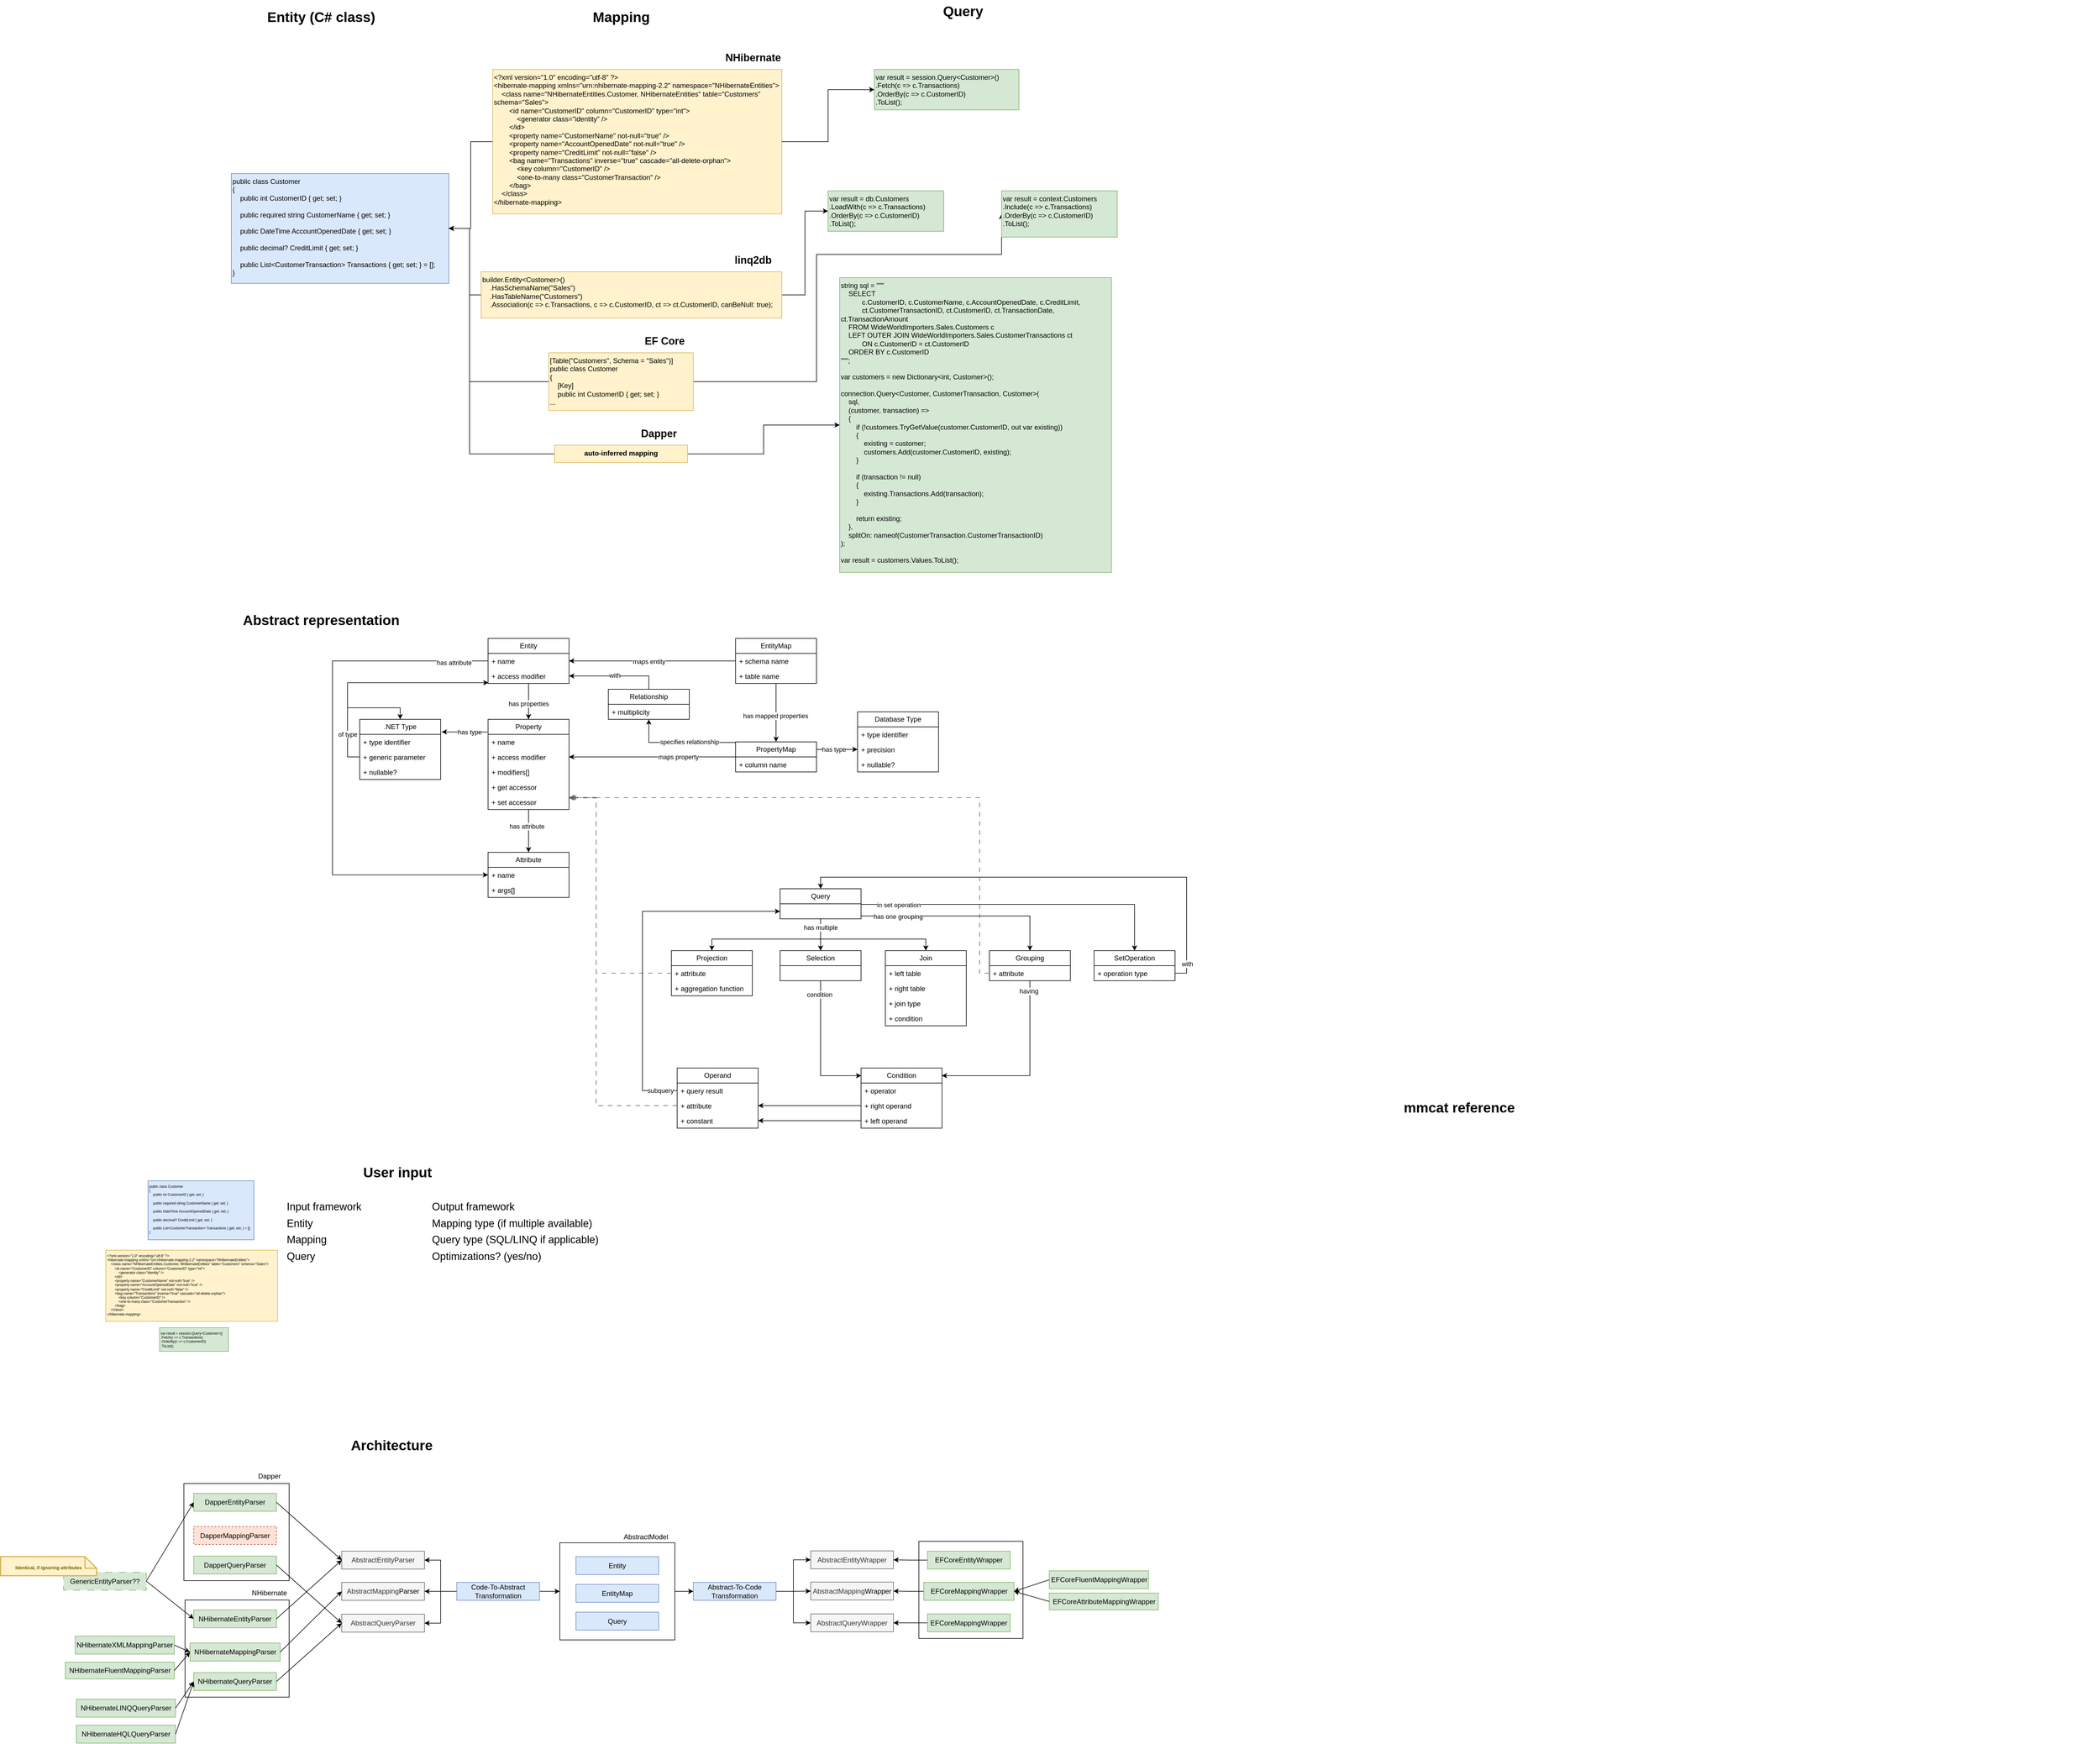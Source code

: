 <mxfile version="26.2.1">
  <diagram name="Stránka-1" id="NzmYD43TkYivBlQS3a4M">
    <mxGraphModel dx="3383" dy="1606" grid="0" gridSize="10" guides="1" tooltips="1" connect="1" arrows="1" fold="1" page="0" pageScale="1" pageWidth="827" pageHeight="1169" math="0" shadow="0">
      <root>
        <mxCell id="0" />
        <mxCell id="1" parent="0" />
        <mxCell id="ev42KXrcV-aGTqDy7P22-235" value="" style="rounded=0;whiteSpace=wrap;html=1;fillColor=none;" parent="1" vertex="1">
          <mxGeometry x="-62" y="2565.5" width="182" height="168" as="geometry" />
        </mxCell>
        <mxCell id="ev42KXrcV-aGTqDy7P22-220" style="edgeStyle=orthogonalEdgeStyle;rounded=0;orthogonalLoop=1;jettySize=auto;html=1;" parent="1" source="ev42KXrcV-aGTqDy7P22-215" target="ev42KXrcV-aGTqDy7P22-219" edge="1">
          <mxGeometry relative="1" as="geometry" />
        </mxCell>
        <mxCell id="ev42KXrcV-aGTqDy7P22-215" value="" style="rounded=0;whiteSpace=wrap;html=1;fillColor=none;" parent="1" vertex="1">
          <mxGeometry x="588" y="2668" width="199" height="168" as="geometry" />
        </mxCell>
        <mxCell id="ev42KXrcV-aGTqDy7P22-2" value="public class Customer&#xa;{&#xa;    public int CustomerID { get; set; }&#xa;&#xa;    public required string CustomerName { get; set; }&#xa;&#xa;    public DateTime AccountOpenedDate { get; set; }&#xa;&#xa;    public decimal? CreditLimit { get; set; }&#xa;&#xa;    public List&lt;CustomerTransaction&gt; Transactions { get; set; } = [];&#xa;}" style="text;whiteSpace=wrap;fillColor=#dae8fc;strokeColor=#6c8ebf;" parent="1" vertex="1">
          <mxGeometry x="20" y="300" width="376" height="190" as="geometry" />
        </mxCell>
        <mxCell id="ev42KXrcV-aGTqDy7P22-18" style="edgeStyle=orthogonalEdgeStyle;rounded=0;orthogonalLoop=1;jettySize=auto;html=1;entryX=1;entryY=0.5;entryDx=0;entryDy=0;" parent="1" source="ev42KXrcV-aGTqDy7P22-3" target="ev42KXrcV-aGTqDy7P22-2" edge="1">
          <mxGeometry relative="1" as="geometry" />
        </mxCell>
        <mxCell id="ev42KXrcV-aGTqDy7P22-3" value="&lt;?xml version=&quot;1.0&quot; encoding=&quot;utf-8&quot; ?&gt;&#xa;&lt;hibernate-mapping xmlns=&quot;urn:nhibernate-mapping-2.2&quot; namespace=&quot;NHibernateEntities&quot;&gt;&#xa;    &lt;class name=&quot;NHibernateEntities.Customer, NHibernateEntities&quot; table=&quot;Customers&quot; schema=&quot;Sales&quot;&gt;&#xa;        &lt;id name=&quot;CustomerID&quot; column=&quot;CustomerID&quot; type=&quot;int&quot;&gt;&#xa;            &lt;generator class=&quot;identity&quot; /&gt;&#xa;        &lt;/id&gt;&#xa;        &lt;property name=&quot;CustomerName&quot; not-null=&quot;true&quot; /&gt;&#xa;        &lt;property name=&quot;AccountOpenedDate&quot; not-null=&quot;true&quot; /&gt;&#xa;        &lt;property name=&quot;CreditLimit&quot; not-null=&quot;false&quot; /&gt;&#xa;        &lt;bag name=&quot;Transactions&quot; inverse=&quot;true&quot; cascade=&quot;all-delete-orphan&quot;&gt;&#xa;            &lt;key column=&quot;CustomerID&quot; /&gt;&#xa;            &lt;one-to-many class=&quot;CustomerTransaction&quot; /&gt;&#xa;        &lt;/bag&gt;&#xa;    &lt;/class&gt;&#xa;&lt;/hibernate-mapping&gt;" style="text;whiteSpace=wrap;fillColor=#fff2cc;strokeColor=#d6b656;" parent="1" vertex="1">
          <mxGeometry x="472" y="120" width="500" height="250" as="geometry" />
        </mxCell>
        <mxCell id="ev42KXrcV-aGTqDy7P22-20" style="edgeStyle=orthogonalEdgeStyle;rounded=0;orthogonalLoop=1;jettySize=auto;html=1;entryX=1;entryY=0.5;entryDx=0;entryDy=0;" parent="1" source="ev42KXrcV-aGTqDy7P22-4" target="ev42KXrcV-aGTqDy7P22-2" edge="1">
          <mxGeometry relative="1" as="geometry">
            <Array as="points">
              <mxPoint x="432" y="510" />
              <mxPoint x="432" y="395" />
            </Array>
          </mxGeometry>
        </mxCell>
        <mxCell id="ev42KXrcV-aGTqDy7P22-21" style="edgeStyle=orthogonalEdgeStyle;rounded=0;orthogonalLoop=1;jettySize=auto;html=1;exitX=1;exitY=0.5;exitDx=0;exitDy=0;entryX=0;entryY=0.5;entryDx=0;entryDy=0;" parent="1" source="ev42KXrcV-aGTqDy7P22-4" target="ev42KXrcV-aGTqDy7P22-8" edge="1">
          <mxGeometry relative="1" as="geometry" />
        </mxCell>
        <mxCell id="ev42KXrcV-aGTqDy7P22-4" value="builder.Entity&lt;Customer&gt;()&#xa;    .HasSchemaName(&quot;Sales&quot;)&#xa;    .HasTableName(&quot;Customers&quot;)&#xa;    .Association(c =&gt; c.Transactions, c =&gt; c.CustomerID, ct =&gt; ct.CustomerID, canBeNull: true);" style="text;whiteSpace=wrap;fillColor=#fff2cc;strokeColor=#d6b656;" parent="1" vertex="1">
          <mxGeometry x="452" y="470" width="520" height="80" as="geometry" />
        </mxCell>
        <mxCell id="ev42KXrcV-aGTqDy7P22-30" style="edgeStyle=orthogonalEdgeStyle;rounded=0;orthogonalLoop=1;jettySize=auto;html=1;entryX=1;entryY=0.5;entryDx=0;entryDy=0;" parent="1" source="ev42KXrcV-aGTqDy7P22-5" target="ev42KXrcV-aGTqDy7P22-2" edge="1">
          <mxGeometry relative="1" as="geometry">
            <Array as="points">
              <mxPoint x="432" y="660" />
              <mxPoint x="432" y="395" />
            </Array>
          </mxGeometry>
        </mxCell>
        <mxCell id="ev42KXrcV-aGTqDy7P22-31" style="edgeStyle=orthogonalEdgeStyle;rounded=0;orthogonalLoop=1;jettySize=auto;html=1;entryX=0;entryY=0.5;entryDx=0;entryDy=0;" parent="1" source="ev42KXrcV-aGTqDy7P22-5" target="ev42KXrcV-aGTqDy7P22-6" edge="1">
          <mxGeometry relative="1" as="geometry">
            <Array as="points">
              <mxPoint x="1032" y="660" />
              <mxPoint x="1032" y="440" />
              <mxPoint x="1352" y="440" />
            </Array>
          </mxGeometry>
        </mxCell>
        <mxCell id="ev42KXrcV-aGTqDy7P22-5" value="[Table(&quot;Customers&quot;, Schema = &quot;Sales&quot;)]&#xa;public class Customer&#xa;{&#xa;    [Key]&#xa;    public int CustomerID { get; set; }&#xa;..." style="text;whiteSpace=wrap;fillColor=#fff2cc;strokeColor=#d6b656;" parent="1" vertex="1">
          <mxGeometry x="569" y="610" width="250" height="100" as="geometry" />
        </mxCell>
        <mxCell id="ev42KXrcV-aGTqDy7P22-7" value="string sql = &quot;&quot;&quot;&#xa;    SELECT &#xa;           c.CustomerID, c.CustomerName, c.AccountOpenedDate, c.CreditLimit, &#xa;           ct.CustomerTransactionID, ct.CustomerID, ct.TransactionDate, ct.TransactionAmount&#xa;    FROM WideWorldImporters.Sales.Customers c&#xa;    LEFT OUTER JOIN WideWorldImporters.Sales.CustomerTransactions ct&#xa;           ON c.CustomerID = ct.CustomerID&#xa;    ORDER BY c.CustomerID&#xa;&quot;&quot;&quot;;&#xa;&#xa;var customers = new Dictionary&lt;int, Customer&gt;();&#xa;&#xa;connection.Query&lt;Customer, CustomerTransaction, Customer&gt;(&#xa;    sql,&#xa;    (customer, transaction) =&gt;&#xa;    {&#xa;        if (!customers.TryGetValue(customer.CustomerID, out var existing))&#xa;        {&#xa;            existing = customer;&#xa;            customers.Add(customer.CustomerID, existing);&#xa;        }&#xa;&#xa;        if (transaction != null)&#xa;        {&#xa;            existing.Transactions.Add(transaction);&#xa;        }&#xa;&#xa;        return existing;&#xa;    },&#xa;    splitOn: nameof(CustomerTransaction.CustomerTransactionID)&#xa;);&#xa;&#xa;var result = customers.Values.ToList();" style="text;whiteSpace=wrap;fillColor=#d5e8d4;strokeColor=#82b366;" parent="1" vertex="1">
          <mxGeometry x="1072" y="480" width="470" height="510" as="geometry" />
        </mxCell>
        <mxCell id="ev42KXrcV-aGTqDy7P22-8" value="var result = db.Customers&#xa;.LoadWith(c =&gt; c.Transactions)&#xa;.OrderBy(c =&gt; c.CustomerID)&#xa;.ToList();" style="text;whiteSpace=wrap;fillColor=#d5e8d4;strokeColor=#82b366;" parent="1" vertex="1">
          <mxGeometry x="1052" y="330" width="200" height="70" as="geometry" />
        </mxCell>
        <mxCell id="ev42KXrcV-aGTqDy7P22-9" value="var result = session.Query&lt;Customer&gt;()&#xa;.Fetch(c =&gt; c.Transactions)&#xa;.OrderBy(c =&gt; c.CustomerID)&#xa;.ToList();" style="text;whiteSpace=wrap;fillColor=#d5e8d4;strokeColor=#82b366;" parent="1" vertex="1">
          <mxGeometry x="1132" y="120" width="250" height="70" as="geometry" />
        </mxCell>
        <mxCell id="ev42KXrcV-aGTqDy7P22-12" value="Entity (C# class)" style="text;strokeColor=none;fillColor=none;html=1;fontSize=24;fontStyle=1;verticalAlign=middle;align=center;" parent="1" vertex="1">
          <mxGeometry x="80" y="10" width="190" height="40" as="geometry" />
        </mxCell>
        <mxCell id="ev42KXrcV-aGTqDy7P22-14" value="Mapping" style="text;strokeColor=none;fillColor=none;html=1;fontSize=24;fontStyle=1;verticalAlign=middle;align=center;" parent="1" vertex="1">
          <mxGeometry x="599" y="10" width="190" height="40" as="geometry" />
        </mxCell>
        <mxCell id="ev42KXrcV-aGTqDy7P22-15" value="Query" style="text;strokeColor=none;fillColor=none;html=1;fontSize=24;fontStyle=1;verticalAlign=middle;align=center;" parent="1" vertex="1">
          <mxGeometry x="1190" width="190" height="40" as="geometry" />
        </mxCell>
        <mxCell id="ev42KXrcV-aGTqDy7P22-19" value="" style="edgeStyle=orthogonalEdgeStyle;rounded=0;orthogonalLoop=1;jettySize=auto;html=1;entryX=0;entryY=0.5;entryDx=0;entryDy=0;" parent="1" source="ev42KXrcV-aGTqDy7P22-3" target="ev42KXrcV-aGTqDy7P22-9" edge="1">
          <mxGeometry relative="1" as="geometry">
            <mxPoint x="972" y="245" as="sourcePoint" />
            <mxPoint x="1152" y="665" as="targetPoint" />
          </mxGeometry>
        </mxCell>
        <mxCell id="ev42KXrcV-aGTqDy7P22-6" value="var result = context.Customers&#xa;.Include(c =&gt; c.Transactions)&#xa;.OrderBy(c =&gt; c.CustomerID)&#xa;.ToList();" style="text;whiteSpace=wrap;fillColor=#d5e8d4;strokeColor=#82b366;" parent="1" vertex="1">
          <mxGeometry x="1352" y="330" width="200" height="80" as="geometry" />
        </mxCell>
        <mxCell id="ev42KXrcV-aGTqDy7P22-23" style="edgeStyle=orthogonalEdgeStyle;rounded=0;orthogonalLoop=1;jettySize=auto;html=1;entryX=1;entryY=0.5;entryDx=0;entryDy=0;" parent="1" source="ev42KXrcV-aGTqDy7P22-22" target="ev42KXrcV-aGTqDy7P22-2" edge="1">
          <mxGeometry relative="1" as="geometry">
            <Array as="points">
              <mxPoint x="432" y="785" />
              <mxPoint x="432" y="395" />
            </Array>
          </mxGeometry>
        </mxCell>
        <mxCell id="ev42KXrcV-aGTqDy7P22-32" style="edgeStyle=orthogonalEdgeStyle;rounded=0;orthogonalLoop=1;jettySize=auto;html=1;entryX=0;entryY=0.5;entryDx=0;entryDy=0;" parent="1" source="ev42KXrcV-aGTqDy7P22-22" target="ev42KXrcV-aGTqDy7P22-7" edge="1">
          <mxGeometry relative="1" as="geometry" />
        </mxCell>
        <mxCell id="ev42KXrcV-aGTqDy7P22-22" value="auto-inferred mapping" style="text;whiteSpace=wrap;fillColor=#fff2cc;strokeColor=#d6b656;align=center;fontStyle=1" parent="1" vertex="1">
          <mxGeometry x="579" y="770" width="230" height="30" as="geometry" />
        </mxCell>
        <mxCell id="ev42KXrcV-aGTqDy7P22-25" value="EF Core" style="text;strokeColor=none;fillColor=none;html=1;fontSize=18;fontStyle=1;verticalAlign=middle;align=center;" parent="1" vertex="1">
          <mxGeometry x="719" y="570" width="100" height="40" as="geometry" />
        </mxCell>
        <mxCell id="ev42KXrcV-aGTqDy7P22-26" value="NHi&lt;span style=&quot;background-color: transparent; color: light-dark(rgb(0, 0, 0), rgb(255, 255, 255));&quot;&gt;bernate&lt;/span&gt;" style="text;strokeColor=none;fillColor=none;html=1;fontSize=18;fontStyle=1;verticalAlign=middle;align=center;" parent="1" vertex="1">
          <mxGeometry x="872" y="80" width="100" height="40" as="geometry" />
        </mxCell>
        <mxCell id="ev42KXrcV-aGTqDy7P22-27" value="Dapper" style="text;strokeColor=none;fillColor=none;html=1;fontSize=18;fontStyle=1;verticalAlign=middle;align=center;" parent="1" vertex="1">
          <mxGeometry x="709" y="730" width="100" height="40" as="geometry" />
        </mxCell>
        <mxCell id="ev42KXrcV-aGTqDy7P22-29" value="linq2db" style="text;strokeColor=none;fillColor=none;html=1;fontSize=18;fontStyle=1;verticalAlign=middle;align=center;" parent="1" vertex="1">
          <mxGeometry x="872" y="430" width="100" height="40" as="geometry" />
        </mxCell>
        <mxCell id="ev42KXrcV-aGTqDy7P22-41" style="edgeStyle=orthogonalEdgeStyle;rounded=0;orthogonalLoop=1;jettySize=auto;html=1;entryX=0.5;entryY=0;entryDx=0;entryDy=0;" parent="1" source="ev42KXrcV-aGTqDy7P22-34" target="ev42KXrcV-aGTqDy7P22-38" edge="1">
          <mxGeometry relative="1" as="geometry" />
        </mxCell>
        <mxCell id="ev42KXrcV-aGTqDy7P22-150" value="has properties" style="edgeLabel;html=1;align=center;verticalAlign=middle;resizable=0;points=[];" parent="ev42KXrcV-aGTqDy7P22-41" vertex="1" connectable="0">
          <mxGeometry x="0.113" relative="1" as="geometry">
            <mxPoint as="offset" />
          </mxGeometry>
        </mxCell>
        <mxCell id="ev42KXrcV-aGTqDy7P22-34" value="Entity" style="swimlane;fontStyle=0;childLayout=stackLayout;horizontal=1;startSize=26;fillColor=none;horizontalStack=0;resizeParent=1;resizeParentMax=0;resizeLast=0;collapsible=1;marginBottom=0;whiteSpace=wrap;html=1;" parent="1" vertex="1">
          <mxGeometry x="464" y="1104" width="140" height="78" as="geometry" />
        </mxCell>
        <mxCell id="ev42KXrcV-aGTqDy7P22-35" value="+ name" style="text;strokeColor=none;fillColor=none;align=left;verticalAlign=top;spacingLeft=4;spacingRight=4;overflow=hidden;rotatable=0;points=[[0,0.5],[1,0.5]];portConstraint=eastwest;whiteSpace=wrap;html=1;" parent="ev42KXrcV-aGTqDy7P22-34" vertex="1">
          <mxGeometry y="26" width="140" height="26" as="geometry" />
        </mxCell>
        <mxCell id="ev42KXrcV-aGTqDy7P22-36" value="+ access modifier" style="text;strokeColor=none;fillColor=none;align=left;verticalAlign=top;spacingLeft=4;spacingRight=4;overflow=hidden;rotatable=0;points=[[0,0.5],[1,0.5]];portConstraint=eastwest;whiteSpace=wrap;html=1;" parent="ev42KXrcV-aGTqDy7P22-34" vertex="1">
          <mxGeometry y="52" width="140" height="26" as="geometry" />
        </mxCell>
        <mxCell id="ev42KXrcV-aGTqDy7P22-60" style="edgeStyle=orthogonalEdgeStyle;rounded=0;orthogonalLoop=1;jettySize=auto;html=1;" parent="1" source="ev42KXrcV-aGTqDy7P22-38" target="ev42KXrcV-aGTqDy7P22-53" edge="1">
          <mxGeometry relative="1" as="geometry" />
        </mxCell>
        <mxCell id="ev42KXrcV-aGTqDy7P22-151" value="has attribute" style="edgeLabel;html=1;align=center;verticalAlign=middle;resizable=0;points=[];" parent="ev42KXrcV-aGTqDy7P22-60" vertex="1" connectable="0">
          <mxGeometry x="-0.216" y="-3" relative="1" as="geometry">
            <mxPoint as="offset" />
          </mxGeometry>
        </mxCell>
        <mxCell id="ev42KXrcV-aGTqDy7P22-38" value="Property" style="swimlane;fontStyle=0;childLayout=stackLayout;horizontal=1;startSize=26;fillColor=none;horizontalStack=0;resizeParent=1;resizeParentMax=0;resizeLast=0;collapsible=1;marginBottom=0;whiteSpace=wrap;html=1;" parent="1" vertex="1">
          <mxGeometry x="464" y="1244" width="140" height="156" as="geometry" />
        </mxCell>
        <mxCell id="ev42KXrcV-aGTqDy7P22-39" value="+ name" style="text;strokeColor=none;fillColor=none;align=left;verticalAlign=top;spacingLeft=4;spacingRight=4;overflow=hidden;rotatable=0;points=[[0,0.5],[1,0.5]];portConstraint=eastwest;whiteSpace=wrap;html=1;" parent="ev42KXrcV-aGTqDy7P22-38" vertex="1">
          <mxGeometry y="26" width="140" height="26" as="geometry" />
        </mxCell>
        <mxCell id="ev42KXrcV-aGTqDy7P22-40" value="+ access modifier" style="text;strokeColor=none;fillColor=none;align=left;verticalAlign=top;spacingLeft=4;spacingRight=4;overflow=hidden;rotatable=0;points=[[0,0.5],[1,0.5]];portConstraint=eastwest;whiteSpace=wrap;html=1;" parent="ev42KXrcV-aGTqDy7P22-38" vertex="1">
          <mxGeometry y="52" width="140" height="26" as="geometry" />
        </mxCell>
        <mxCell id="ev42KXrcV-aGTqDy7P22-49" value="+ modifiers[]" style="text;strokeColor=none;fillColor=none;align=left;verticalAlign=top;spacingLeft=4;spacingRight=4;overflow=hidden;rotatable=0;points=[[0,0.5],[1,0.5]];portConstraint=eastwest;whiteSpace=wrap;html=1;" parent="ev42KXrcV-aGTqDy7P22-38" vertex="1">
          <mxGeometry y="78" width="140" height="26" as="geometry" />
        </mxCell>
        <mxCell id="ev42KXrcV-aGTqDy7P22-50" value="+ get accessor" style="text;strokeColor=none;fillColor=none;align=left;verticalAlign=top;spacingLeft=4;spacingRight=4;overflow=hidden;rotatable=0;points=[[0,0.5],[1,0.5]];portConstraint=eastwest;whiteSpace=wrap;html=1;" parent="ev42KXrcV-aGTqDy7P22-38" vertex="1">
          <mxGeometry y="104" width="140" height="26" as="geometry" />
        </mxCell>
        <mxCell id="ev42KXrcV-aGTqDy7P22-51" value="+ set accessor" style="text;strokeColor=none;fillColor=none;align=left;verticalAlign=top;spacingLeft=4;spacingRight=4;overflow=hidden;rotatable=0;points=[[0,0.5],[1,0.5]];portConstraint=eastwest;whiteSpace=wrap;html=1;" parent="ev42KXrcV-aGTqDy7P22-38" vertex="1">
          <mxGeometry y="130" width="140" height="26" as="geometry" />
        </mxCell>
        <mxCell id="ev42KXrcV-aGTqDy7P22-43" value=".NET Type" style="swimlane;fontStyle=0;childLayout=stackLayout;horizontal=1;startSize=26;fillColor=none;horizontalStack=0;resizeParent=1;resizeParentMax=0;resizeLast=0;collapsible=1;marginBottom=0;whiteSpace=wrap;html=1;" parent="1" vertex="1">
          <mxGeometry x="242" y="1244" width="140" height="104" as="geometry" />
        </mxCell>
        <mxCell id="ev42KXrcV-aGTqDy7P22-44" value="+ type identifier&lt;div&gt;&lt;br&gt;&lt;/div&gt;" style="text;strokeColor=none;fillColor=none;align=left;verticalAlign=top;spacingLeft=4;spacingRight=4;overflow=hidden;rotatable=0;points=[[0,0.5],[1,0.5]];portConstraint=eastwest;whiteSpace=wrap;html=1;" parent="ev42KXrcV-aGTqDy7P22-43" vertex="1">
          <mxGeometry y="26" width="140" height="26" as="geometry" />
        </mxCell>
        <mxCell id="ev42KXrcV-aGTqDy7P22-58" style="edgeStyle=orthogonalEdgeStyle;rounded=0;orthogonalLoop=1;jettySize=auto;html=1;entryX=0.5;entryY=0;entryDx=0;entryDy=0;" parent="ev42KXrcV-aGTqDy7P22-43" source="ev42KXrcV-aGTqDy7P22-56" target="ev42KXrcV-aGTqDy7P22-43" edge="1">
          <mxGeometry relative="1" as="geometry">
            <Array as="points">
              <mxPoint x="-21" y="65" />
              <mxPoint x="-21" y="-20" />
              <mxPoint x="70" y="-20" />
            </Array>
          </mxGeometry>
        </mxCell>
        <mxCell id="ev42KXrcV-aGTqDy7P22-56" value="+ generic parameter&lt;div&gt;&lt;br&gt;&lt;/div&gt;" style="text;strokeColor=none;fillColor=none;align=left;verticalAlign=top;spacingLeft=4;spacingRight=4;overflow=hidden;rotatable=0;points=[[0,0.5],[1,0.5]];portConstraint=eastwest;whiteSpace=wrap;html=1;" parent="ev42KXrcV-aGTqDy7P22-43" vertex="1">
          <mxGeometry y="52" width="140" height="26" as="geometry" />
        </mxCell>
        <mxCell id="ev42KXrcV-aGTqDy7P22-84" value="+ nullable?&lt;div&gt;&lt;br&gt;&lt;/div&gt;" style="text;strokeColor=none;fillColor=none;align=left;verticalAlign=top;spacingLeft=4;spacingRight=4;overflow=hidden;rotatable=0;points=[[0,0.5],[1,0.5]];portConstraint=eastwest;whiteSpace=wrap;html=1;" parent="ev42KXrcV-aGTqDy7P22-43" vertex="1">
          <mxGeometry y="78" width="140" height="26" as="geometry" />
        </mxCell>
        <mxCell id="ev42KXrcV-aGTqDy7P22-48" style="edgeStyle=orthogonalEdgeStyle;rounded=0;orthogonalLoop=1;jettySize=auto;html=1;exitX=-0.009;exitY=0.141;exitDx=0;exitDy=0;entryX=1.013;entryY=0.209;entryDx=0;entryDy=0;exitPerimeter=0;entryPerimeter=0;" parent="1" source="ev42KXrcV-aGTqDy7P22-38" target="ev42KXrcV-aGTqDy7P22-43" edge="1">
          <mxGeometry relative="1" as="geometry" />
        </mxCell>
        <mxCell id="ev42KXrcV-aGTqDy7P22-148" value="has type" style="edgeLabel;html=1;align=center;verticalAlign=middle;resizable=0;points=[];" parent="ev42KXrcV-aGTqDy7P22-48" vertex="1" connectable="0">
          <mxGeometry x="-0.224" relative="1" as="geometry">
            <mxPoint as="offset" />
          </mxGeometry>
        </mxCell>
        <mxCell id="ev42KXrcV-aGTqDy7P22-53" value="Attribute" style="swimlane;fontStyle=0;childLayout=stackLayout;horizontal=1;startSize=26;fillColor=none;horizontalStack=0;resizeParent=1;resizeParentMax=0;resizeLast=0;collapsible=1;marginBottom=0;whiteSpace=wrap;html=1;" parent="1" vertex="1">
          <mxGeometry x="464" y="1474" width="140" height="78" as="geometry" />
        </mxCell>
        <mxCell id="ev42KXrcV-aGTqDy7P22-54" value="+ name" style="text;strokeColor=none;fillColor=none;align=left;verticalAlign=top;spacingLeft=4;spacingRight=4;overflow=hidden;rotatable=0;points=[[0,0.5],[1,0.5]];portConstraint=eastwest;whiteSpace=wrap;html=1;" parent="ev42KXrcV-aGTqDy7P22-53" vertex="1">
          <mxGeometry y="26" width="140" height="26" as="geometry" />
        </mxCell>
        <mxCell id="ev42KXrcV-aGTqDy7P22-55" value="+ args[]" style="text;strokeColor=none;fillColor=none;align=left;verticalAlign=top;spacingLeft=4;spacingRight=4;overflow=hidden;rotatable=0;points=[[0,0.5],[1,0.5]];portConstraint=eastwest;whiteSpace=wrap;html=1;" parent="ev42KXrcV-aGTqDy7P22-53" vertex="1">
          <mxGeometry y="52" width="140" height="26" as="geometry" />
        </mxCell>
        <mxCell id="ev42KXrcV-aGTqDy7P22-75" style="edgeStyle=orthogonalEdgeStyle;rounded=0;orthogonalLoop=1;jettySize=auto;html=1;entryX=1;entryY=0.5;entryDx=0;entryDy=0;" parent="1" source="ev42KXrcV-aGTqDy7P22-65" target="ev42KXrcV-aGTqDy7P22-40" edge="1">
          <mxGeometry relative="1" as="geometry" />
        </mxCell>
        <mxCell id="ev42KXrcV-aGTqDy7P22-154" value="maps property" style="edgeLabel;html=1;align=center;verticalAlign=middle;resizable=0;points=[];" parent="ev42KXrcV-aGTqDy7P22-75" vertex="1" connectable="0">
          <mxGeometry x="-0.31" relative="1" as="geometry">
            <mxPoint as="offset" />
          </mxGeometry>
        </mxCell>
        <mxCell id="ev42KXrcV-aGTqDy7P22-80" style="edgeStyle=orthogonalEdgeStyle;rounded=0;orthogonalLoop=1;jettySize=auto;html=1;entryX=0;entryY=0.5;entryDx=0;entryDy=0;exitX=1;exitY=0.25;exitDx=0;exitDy=0;" parent="1" source="ev42KXrcV-aGTqDy7P22-65" target="ev42KXrcV-aGTqDy7P22-79" edge="1">
          <mxGeometry relative="1" as="geometry" />
        </mxCell>
        <mxCell id="ev42KXrcV-aGTqDy7P22-159" value="has type" style="edgeLabel;html=1;align=center;verticalAlign=middle;resizable=0;points=[];" parent="ev42KXrcV-aGTqDy7P22-80" vertex="1" connectable="0">
          <mxGeometry x="-0.677" y="1" relative="1" as="geometry">
            <mxPoint x="18" y="1" as="offset" />
          </mxGeometry>
        </mxCell>
        <mxCell id="ev42KXrcV-aGTqDy7P22-156" style="edgeStyle=orthogonalEdgeStyle;rounded=0;orthogonalLoop=1;jettySize=auto;html=1;" parent="1" source="ev42KXrcV-aGTqDy7P22-65" target="ev42KXrcV-aGTqDy7P22-86" edge="1">
          <mxGeometry relative="1" as="geometry">
            <Array as="points">
              <mxPoint x="742" y="1284" />
            </Array>
          </mxGeometry>
        </mxCell>
        <mxCell id="ev42KXrcV-aGTqDy7P22-157" value="specifies relationship" style="edgeLabel;html=1;align=center;verticalAlign=middle;resizable=0;points=[];" parent="ev42KXrcV-aGTqDy7P22-156" vertex="1" connectable="0">
          <mxGeometry x="-0.086" y="3" relative="1" as="geometry">
            <mxPoint x="7" y="-4" as="offset" />
          </mxGeometry>
        </mxCell>
        <mxCell id="ev42KXrcV-aGTqDy7P22-65" value="PropertyMap" style="swimlane;fontStyle=0;childLayout=stackLayout;horizontal=1;startSize=26;fillColor=none;horizontalStack=0;resizeParent=1;resizeParentMax=0;resizeLast=0;collapsible=1;marginBottom=0;whiteSpace=wrap;html=1;" parent="1" vertex="1">
          <mxGeometry x="892" y="1283" width="140" height="52" as="geometry" />
        </mxCell>
        <mxCell id="ev42KXrcV-aGTqDy7P22-82" value="+ column name" style="text;strokeColor=none;fillColor=none;align=left;verticalAlign=top;spacingLeft=4;spacingRight=4;overflow=hidden;rotatable=0;points=[[0,0.5],[1,0.5]];portConstraint=eastwest;whiteSpace=wrap;html=1;" parent="ev42KXrcV-aGTqDy7P22-65" vertex="1">
          <mxGeometry y="26" width="140" height="26" as="geometry" />
        </mxCell>
        <mxCell id="ev42KXrcV-aGTqDy7P22-72" style="edgeStyle=orthogonalEdgeStyle;rounded=0;orthogonalLoop=1;jettySize=auto;html=1;entryX=1;entryY=0.5;entryDx=0;entryDy=0;" parent="1" source="ev42KXrcV-aGTqDy7P22-68" target="ev42KXrcV-aGTqDy7P22-35" edge="1">
          <mxGeometry relative="1" as="geometry" />
        </mxCell>
        <mxCell id="ev42KXrcV-aGTqDy7P22-152" value="maps entity" style="edgeLabel;html=1;align=center;verticalAlign=middle;resizable=0;points=[];" parent="ev42KXrcV-aGTqDy7P22-72" vertex="1" connectable="0">
          <mxGeometry x="0.045" y="1" relative="1" as="geometry">
            <mxPoint as="offset" />
          </mxGeometry>
        </mxCell>
        <mxCell id="ev42KXrcV-aGTqDy7P22-85" style="edgeStyle=orthogonalEdgeStyle;rounded=0;orthogonalLoop=1;jettySize=auto;html=1;" parent="1" source="ev42KXrcV-aGTqDy7P22-68" target="ev42KXrcV-aGTqDy7P22-65" edge="1">
          <mxGeometry relative="1" as="geometry" />
        </mxCell>
        <mxCell id="ev42KXrcV-aGTqDy7P22-153" value="has mapped properties" style="edgeLabel;html=1;align=center;verticalAlign=middle;resizable=0;points=[];" parent="ev42KXrcV-aGTqDy7P22-85" vertex="1" connectable="0">
          <mxGeometry x="0.096" y="-1" relative="1" as="geometry">
            <mxPoint as="offset" />
          </mxGeometry>
        </mxCell>
        <mxCell id="ev42KXrcV-aGTqDy7P22-68" value="EntityMap" style="swimlane;fontStyle=0;childLayout=stackLayout;horizontal=1;startSize=26;fillColor=none;horizontalStack=0;resizeParent=1;resizeParentMax=0;resizeLast=0;collapsible=1;marginBottom=0;whiteSpace=wrap;html=1;" parent="1" vertex="1">
          <mxGeometry x="892" y="1104" width="140" height="78" as="geometry" />
        </mxCell>
        <mxCell id="ev42KXrcV-aGTqDy7P22-69" value="+ schema name&lt;div&gt;&lt;br&gt;&lt;/div&gt;" style="text;strokeColor=none;fillColor=none;align=left;verticalAlign=top;spacingLeft=4;spacingRight=4;overflow=hidden;rotatable=0;points=[[0,0.5],[1,0.5]];portConstraint=eastwest;whiteSpace=wrap;html=1;" parent="ev42KXrcV-aGTqDy7P22-68" vertex="1">
          <mxGeometry y="26" width="140" height="26" as="geometry" />
        </mxCell>
        <mxCell id="ev42KXrcV-aGTqDy7P22-70" value="+ table name" style="text;strokeColor=none;fillColor=none;align=left;verticalAlign=top;spacingLeft=4;spacingRight=4;overflow=hidden;rotatable=0;points=[[0,0.5],[1,0.5]];portConstraint=eastwest;whiteSpace=wrap;html=1;" parent="ev42KXrcV-aGTqDy7P22-68" vertex="1">
          <mxGeometry y="52" width="140" height="26" as="geometry" />
        </mxCell>
        <mxCell id="ev42KXrcV-aGTqDy7P22-76" value="Database Type" style="swimlane;fontStyle=0;childLayout=stackLayout;horizontal=1;startSize=26;fillColor=none;horizontalStack=0;resizeParent=1;resizeParentMax=0;resizeLast=0;collapsible=1;marginBottom=0;whiteSpace=wrap;html=1;" parent="1" vertex="1">
          <mxGeometry x="1103" y="1231" width="140" height="104" as="geometry" />
        </mxCell>
        <mxCell id="ev42KXrcV-aGTqDy7P22-77" value="+ type identifier&lt;div&gt;&lt;br&gt;&lt;/div&gt;" style="text;strokeColor=none;fillColor=none;align=left;verticalAlign=top;spacingLeft=4;spacingRight=4;overflow=hidden;rotatable=0;points=[[0,0.5],[1,0.5]];portConstraint=eastwest;whiteSpace=wrap;html=1;" parent="ev42KXrcV-aGTqDy7P22-76" vertex="1">
          <mxGeometry y="26" width="140" height="26" as="geometry" />
        </mxCell>
        <mxCell id="ev42KXrcV-aGTqDy7P22-79" value="+ precision&lt;div&gt;&lt;div&gt;&lt;br&gt;&lt;/div&gt;&lt;/div&gt;" style="text;strokeColor=none;fillColor=none;align=left;verticalAlign=top;spacingLeft=4;spacingRight=4;overflow=hidden;rotatable=0;points=[[0,0.5],[1,0.5]];portConstraint=eastwest;whiteSpace=wrap;html=1;" parent="ev42KXrcV-aGTqDy7P22-76" vertex="1">
          <mxGeometry y="52" width="140" height="26" as="geometry" />
        </mxCell>
        <mxCell id="ev42KXrcV-aGTqDy7P22-83" value="+ nullable?&lt;div&gt;&lt;div&gt;&lt;br&gt;&lt;/div&gt;&lt;/div&gt;" style="text;strokeColor=none;fillColor=none;align=left;verticalAlign=top;spacingLeft=4;spacingRight=4;overflow=hidden;rotatable=0;points=[[0,0.5],[1,0.5]];portConstraint=eastwest;whiteSpace=wrap;html=1;" parent="ev42KXrcV-aGTqDy7P22-76" vertex="1">
          <mxGeometry y="78" width="140" height="26" as="geometry" />
        </mxCell>
        <mxCell id="ev42KXrcV-aGTqDy7P22-91" style="edgeStyle=orthogonalEdgeStyle;rounded=0;orthogonalLoop=1;jettySize=auto;html=1;entryX=1;entryY=0.5;entryDx=0;entryDy=0;" parent="1" source="ev42KXrcV-aGTqDy7P22-86" target="ev42KXrcV-aGTqDy7P22-36" edge="1">
          <mxGeometry relative="1" as="geometry" />
        </mxCell>
        <mxCell id="ev42KXrcV-aGTqDy7P22-158" value="with" style="edgeLabel;html=1;align=center;verticalAlign=middle;resizable=0;points=[];" parent="ev42KXrcV-aGTqDy7P22-91" vertex="1" connectable="0">
          <mxGeometry x="0.023" y="-1" relative="1" as="geometry">
            <mxPoint as="offset" />
          </mxGeometry>
        </mxCell>
        <mxCell id="ev42KXrcV-aGTqDy7P22-86" value="Relationship" style="swimlane;fontStyle=0;childLayout=stackLayout;horizontal=1;startSize=26;fillColor=none;horizontalStack=0;resizeParent=1;resizeParentMax=0;resizeLast=0;collapsible=1;marginBottom=0;whiteSpace=wrap;html=1;" parent="1" vertex="1">
          <mxGeometry x="672" y="1192" width="140" height="52" as="geometry" />
        </mxCell>
        <mxCell id="ev42KXrcV-aGTqDy7P22-87" value="+ multiplicity&lt;div&gt;&lt;br&gt;&lt;/div&gt;" style="text;strokeColor=none;fillColor=none;align=left;verticalAlign=top;spacingLeft=4;spacingRight=4;overflow=hidden;rotatable=0;points=[[0,0.5],[1,0.5]];portConstraint=eastwest;whiteSpace=wrap;html=1;" parent="ev42KXrcV-aGTqDy7P22-86" vertex="1">
          <mxGeometry y="26" width="140" height="26" as="geometry" />
        </mxCell>
        <mxCell id="ev42KXrcV-aGTqDy7P22-139" style="edgeStyle=orthogonalEdgeStyle;rounded=0;orthogonalLoop=1;jettySize=auto;html=1;" parent="1" source="ev42KXrcV-aGTqDy7P22-93" target="ev42KXrcV-aGTqDy7P22-98" edge="1">
          <mxGeometry relative="1" as="geometry">
            <Array as="points">
              <mxPoint x="1039" y="1624" />
              <mxPoint x="851" y="1624" />
            </Array>
          </mxGeometry>
        </mxCell>
        <mxCell id="ev42KXrcV-aGTqDy7P22-140" style="edgeStyle=orthogonalEdgeStyle;rounded=0;orthogonalLoop=1;jettySize=auto;html=1;" parent="1" source="ev42KXrcV-aGTqDy7P22-93" target="ev42KXrcV-aGTqDy7P22-96" edge="1">
          <mxGeometry relative="1" as="geometry" />
        </mxCell>
        <mxCell id="ev42KXrcV-aGTqDy7P22-141" style="edgeStyle=orthogonalEdgeStyle;rounded=0;orthogonalLoop=1;jettySize=auto;html=1;" parent="1" source="ev42KXrcV-aGTqDy7P22-93" target="ev42KXrcV-aGTqDy7P22-113" edge="1">
          <mxGeometry relative="1" as="geometry">
            <Array as="points">
              <mxPoint x="1039" y="1624" />
              <mxPoint x="1221" y="1624" />
            </Array>
          </mxGeometry>
        </mxCell>
        <mxCell id="ev42KXrcV-aGTqDy7P22-161" value="has multiple" style="edgeLabel;html=1;align=center;verticalAlign=middle;resizable=0;points=[];" parent="ev42KXrcV-aGTqDy7P22-141" vertex="1" connectable="0">
          <mxGeometry x="-0.9" relative="1" as="geometry">
            <mxPoint y="3" as="offset" />
          </mxGeometry>
        </mxCell>
        <mxCell id="ev42KXrcV-aGTqDy7P22-142" style="edgeStyle=orthogonalEdgeStyle;rounded=0;orthogonalLoop=1;jettySize=auto;html=1;entryX=0.5;entryY=0;entryDx=0;entryDy=0;" parent="1" source="ev42KXrcV-aGTqDy7P22-93" target="ev42KXrcV-aGTqDy7P22-118" edge="1">
          <mxGeometry relative="1" as="geometry">
            <Array as="points">
              <mxPoint x="1401" y="1584" />
            </Array>
          </mxGeometry>
        </mxCell>
        <mxCell id="ev42KXrcV-aGTqDy7P22-162" value="has one grouping" style="edgeLabel;html=1;align=center;verticalAlign=middle;resizable=0;points=[];" parent="ev42KXrcV-aGTqDy7P22-142" vertex="1" connectable="0">
          <mxGeometry x="-0.573" y="-1" relative="1" as="geometry">
            <mxPoint x="-11" as="offset" />
          </mxGeometry>
        </mxCell>
        <mxCell id="ev42KXrcV-aGTqDy7P22-93" value="Query" style="swimlane;fontStyle=0;childLayout=stackLayout;horizontal=1;startSize=26;fillColor=none;horizontalStack=0;resizeParent=1;resizeParentMax=0;resizeLast=0;collapsible=1;marginBottom=0;whiteSpace=wrap;html=1;" parent="1" vertex="1">
          <mxGeometry x="969" y="1537" width="140" height="52" as="geometry" />
        </mxCell>
        <mxCell id="ev42KXrcV-aGTqDy7P22-96" value="Selection" style="swimlane;fontStyle=0;childLayout=stackLayout;horizontal=1;startSize=26;fillColor=none;horizontalStack=0;resizeParent=1;resizeParentMax=0;resizeLast=0;collapsible=1;marginBottom=0;whiteSpace=wrap;html=1;" parent="1" vertex="1">
          <mxGeometry x="969" y="1644" width="140" height="52" as="geometry" />
        </mxCell>
        <mxCell id="ev42KXrcV-aGTqDy7P22-98" value="Projection" style="swimlane;fontStyle=0;childLayout=stackLayout;horizontal=1;startSize=26;fillColor=none;horizontalStack=0;resizeParent=1;resizeParentMax=0;resizeLast=0;collapsible=1;marginBottom=0;whiteSpace=wrap;html=1;" parent="1" vertex="1">
          <mxGeometry x="781" y="1644" width="140" height="78" as="geometry" />
        </mxCell>
        <mxCell id="ev42KXrcV-aGTqDy7P22-99" value="+ attribute&lt;div&gt;&lt;br&gt;&lt;/div&gt;" style="text;strokeColor=none;fillColor=none;align=left;verticalAlign=top;spacingLeft=4;spacingRight=4;overflow=hidden;rotatable=0;points=[[0,0.5],[1,0.5]];portConstraint=eastwest;whiteSpace=wrap;html=1;" parent="ev42KXrcV-aGTqDy7P22-98" vertex="1">
          <mxGeometry y="26" width="140" height="26" as="geometry" />
        </mxCell>
        <mxCell id="ev42KXrcV-aGTqDy7P22-112" value="+ aggregation function&lt;div&gt;&lt;br&gt;&lt;/div&gt;" style="text;strokeColor=none;fillColor=none;align=left;verticalAlign=top;spacingLeft=4;spacingRight=4;overflow=hidden;rotatable=0;points=[[0,0.5],[1,0.5]];portConstraint=eastwest;whiteSpace=wrap;html=1;" parent="ev42KXrcV-aGTqDy7P22-98" vertex="1">
          <mxGeometry y="52" width="140" height="26" as="geometry" />
        </mxCell>
        <mxCell id="ev42KXrcV-aGTqDy7P22-100" value="Condition" style="swimlane;fontStyle=0;childLayout=stackLayout;horizontal=1;startSize=26;fillColor=none;horizontalStack=0;resizeParent=1;resizeParentMax=0;resizeLast=0;collapsible=1;marginBottom=0;whiteSpace=wrap;html=1;" parent="1" vertex="1">
          <mxGeometry x="1109" y="1847" width="140" height="104" as="geometry" />
        </mxCell>
        <mxCell id="ev42KXrcV-aGTqDy7P22-109" value="+ operator&lt;div&gt;&lt;br&gt;&lt;/div&gt;" style="text;strokeColor=none;fillColor=none;align=left;verticalAlign=top;spacingLeft=4;spacingRight=4;overflow=hidden;rotatable=0;points=[[0,0.5],[1,0.5]];portConstraint=eastwest;whiteSpace=wrap;html=1;" parent="ev42KXrcV-aGTqDy7P22-100" vertex="1">
          <mxGeometry y="26" width="140" height="26" as="geometry" />
        </mxCell>
        <mxCell id="ev42KXrcV-aGTqDy7P22-111" value="+ right operand&lt;div&gt;&lt;br&gt;&lt;/div&gt;" style="text;strokeColor=none;fillColor=none;align=left;verticalAlign=top;spacingLeft=4;spacingRight=4;overflow=hidden;rotatable=0;points=[[0,0.5],[1,0.5]];portConstraint=eastwest;whiteSpace=wrap;html=1;" parent="ev42KXrcV-aGTqDy7P22-100" vertex="1">
          <mxGeometry y="52" width="140" height="26" as="geometry" />
        </mxCell>
        <mxCell id="ev42KXrcV-aGTqDy7P22-110" value="+ left operand&lt;div&gt;&lt;br&gt;&lt;/div&gt;" style="text;strokeColor=none;fillColor=none;align=left;verticalAlign=top;spacingLeft=4;spacingRight=4;overflow=hidden;rotatable=0;points=[[0,0.5],[1,0.5]];portConstraint=eastwest;whiteSpace=wrap;html=1;" parent="ev42KXrcV-aGTqDy7P22-100" vertex="1">
          <mxGeometry y="78" width="140" height="26" as="geometry" />
        </mxCell>
        <mxCell id="ev42KXrcV-aGTqDy7P22-113" value="Join" style="swimlane;fontStyle=0;childLayout=stackLayout;horizontal=1;startSize=26;fillColor=none;horizontalStack=0;resizeParent=1;resizeParentMax=0;resizeLast=0;collapsible=1;marginBottom=0;whiteSpace=wrap;html=1;" parent="1" vertex="1">
          <mxGeometry x="1151" y="1644" width="140" height="130" as="geometry" />
        </mxCell>
        <mxCell id="ev42KXrcV-aGTqDy7P22-114" value="+ left table&lt;div&gt;&lt;br&gt;&lt;/div&gt;" style="text;strokeColor=none;fillColor=none;align=left;verticalAlign=top;spacingLeft=4;spacingRight=4;overflow=hidden;rotatable=0;points=[[0,0.5],[1,0.5]];portConstraint=eastwest;whiteSpace=wrap;html=1;" parent="ev42KXrcV-aGTqDy7P22-113" vertex="1">
          <mxGeometry y="26" width="140" height="26" as="geometry" />
        </mxCell>
        <mxCell id="ev42KXrcV-aGTqDy7P22-115" value="+ right table&lt;div&gt;&lt;br&gt;&lt;/div&gt;" style="text;strokeColor=none;fillColor=none;align=left;verticalAlign=top;spacingLeft=4;spacingRight=4;overflow=hidden;rotatable=0;points=[[0,0.5],[1,0.5]];portConstraint=eastwest;whiteSpace=wrap;html=1;" parent="ev42KXrcV-aGTqDy7P22-113" vertex="1">
          <mxGeometry y="52" width="140" height="26" as="geometry" />
        </mxCell>
        <mxCell id="ev42KXrcV-aGTqDy7P22-116" value="+ join type&lt;div&gt;&lt;br&gt;&lt;/div&gt;" style="text;strokeColor=none;fillColor=none;align=left;verticalAlign=top;spacingLeft=4;spacingRight=4;overflow=hidden;rotatable=0;points=[[0,0.5],[1,0.5]];portConstraint=eastwest;whiteSpace=wrap;html=1;" parent="ev42KXrcV-aGTqDy7P22-113" vertex="1">
          <mxGeometry y="78" width="140" height="26" as="geometry" />
        </mxCell>
        <mxCell id="ev42KXrcV-aGTqDy7P22-117" value="+ condition&lt;div&gt;&lt;br&gt;&lt;/div&gt;" style="text;strokeColor=none;fillColor=none;align=left;verticalAlign=top;spacingLeft=4;spacingRight=4;overflow=hidden;rotatable=0;points=[[0,0.5],[1,0.5]];portConstraint=eastwest;whiteSpace=wrap;html=1;" parent="ev42KXrcV-aGTqDy7P22-113" vertex="1">
          <mxGeometry y="104" width="140" height="26" as="geometry" />
        </mxCell>
        <mxCell id="ev42KXrcV-aGTqDy7P22-118" value="Grouping" style="swimlane;fontStyle=0;childLayout=stackLayout;horizontal=1;startSize=26;fillColor=none;horizontalStack=0;resizeParent=1;resizeParentMax=0;resizeLast=0;collapsible=1;marginBottom=0;whiteSpace=wrap;html=1;" parent="1" vertex="1">
          <mxGeometry x="1331" y="1644" width="140" height="52" as="geometry" />
        </mxCell>
        <mxCell id="ev42KXrcV-aGTqDy7P22-119" value="+ attribute&lt;div&gt;&lt;br&gt;&lt;/div&gt;" style="text;strokeColor=none;fillColor=none;align=left;verticalAlign=top;spacingLeft=4;spacingRight=4;overflow=hidden;rotatable=0;points=[[0,0.5],[1,0.5]];portConstraint=eastwest;whiteSpace=wrap;html=1;" parent="ev42KXrcV-aGTqDy7P22-118" vertex="1">
          <mxGeometry y="26" width="140" height="26" as="geometry" />
        </mxCell>
        <mxCell id="ev42KXrcV-aGTqDy7P22-123" style="edgeStyle=orthogonalEdgeStyle;rounded=0;orthogonalLoop=1;jettySize=auto;html=1;entryX=0.002;entryY=0.127;entryDx=0;entryDy=0;entryPerimeter=0;" parent="1" source="ev42KXrcV-aGTqDy7P22-96" target="ev42KXrcV-aGTqDy7P22-100" edge="1">
          <mxGeometry relative="1" as="geometry" />
        </mxCell>
        <mxCell id="ev42KXrcV-aGTqDy7P22-167" value="condition" style="edgeLabel;html=1;align=center;verticalAlign=middle;resizable=0;points=[];" parent="ev42KXrcV-aGTqDy7P22-123" vertex="1" connectable="0">
          <mxGeometry x="-0.801" y="-2" relative="1" as="geometry">
            <mxPoint as="offset" />
          </mxGeometry>
        </mxCell>
        <mxCell id="ev42KXrcV-aGTqDy7P22-124" style="edgeStyle=orthogonalEdgeStyle;rounded=0;orthogonalLoop=1;jettySize=auto;html=1;entryX=0.998;entryY=0.127;entryDx=0;entryDy=0;entryPerimeter=0;" parent="1" source="ev42KXrcV-aGTqDy7P22-118" target="ev42KXrcV-aGTqDy7P22-100" edge="1">
          <mxGeometry relative="1" as="geometry">
            <Array as="points">
              <mxPoint x="1401" y="1860" />
            </Array>
          </mxGeometry>
        </mxCell>
        <mxCell id="ev42KXrcV-aGTqDy7P22-166" value="having" style="edgeLabel;html=1;align=center;verticalAlign=middle;resizable=0;points=[];" parent="ev42KXrcV-aGTqDy7P22-124" vertex="1" connectable="0">
          <mxGeometry x="-0.889" y="-2" relative="1" as="geometry">
            <mxPoint as="offset" />
          </mxGeometry>
        </mxCell>
        <mxCell id="ev42KXrcV-aGTqDy7P22-125" value="Operand" style="swimlane;fontStyle=0;childLayout=stackLayout;horizontal=1;startSize=26;fillColor=none;horizontalStack=0;resizeParent=1;resizeParentMax=0;resizeLast=0;collapsible=1;marginBottom=0;whiteSpace=wrap;html=1;" parent="1" vertex="1">
          <mxGeometry x="791" y="1847" width="140" height="104" as="geometry" />
        </mxCell>
        <mxCell id="ev42KXrcV-aGTqDy7P22-126" value="+ query result&lt;div&gt;&lt;br&gt;&lt;/div&gt;" style="text;strokeColor=none;fillColor=none;align=left;verticalAlign=top;spacingLeft=4;spacingRight=4;overflow=hidden;rotatable=0;points=[[0,0.5],[1,0.5]];portConstraint=eastwest;whiteSpace=wrap;html=1;" parent="ev42KXrcV-aGTqDy7P22-125" vertex="1">
          <mxGeometry y="26" width="140" height="26" as="geometry" />
        </mxCell>
        <mxCell id="ev42KXrcV-aGTqDy7P22-127" value="+ attribute&lt;div&gt;&lt;br&gt;&lt;/div&gt;" style="text;strokeColor=none;fillColor=none;align=left;verticalAlign=top;spacingLeft=4;spacingRight=4;overflow=hidden;rotatable=0;points=[[0,0.5],[1,0.5]];portConstraint=eastwest;whiteSpace=wrap;html=1;" parent="ev42KXrcV-aGTqDy7P22-125" vertex="1">
          <mxGeometry y="52" width="140" height="26" as="geometry" />
        </mxCell>
        <mxCell id="ev42KXrcV-aGTqDy7P22-128" value="+ constant&lt;div&gt;&lt;br&gt;&lt;/div&gt;" style="text;strokeColor=none;fillColor=none;align=left;verticalAlign=top;spacingLeft=4;spacingRight=4;overflow=hidden;rotatable=0;points=[[0,0.5],[1,0.5]];portConstraint=eastwest;whiteSpace=wrap;html=1;" parent="ev42KXrcV-aGTqDy7P22-125" vertex="1">
          <mxGeometry y="78" width="140" height="26" as="geometry" />
        </mxCell>
        <mxCell id="ev42KXrcV-aGTqDy7P22-129" style="edgeStyle=orthogonalEdgeStyle;rounded=0;orthogonalLoop=1;jettySize=auto;html=1;entryX=0;entryY=0.5;entryDx=0;entryDy=0;" parent="1" source="ev42KXrcV-aGTqDy7P22-126" edge="1">
          <mxGeometry relative="1" as="geometry">
            <mxPoint x="969" y="1576.0" as="targetPoint" />
            <Array as="points">
              <mxPoint x="731" y="1886" />
              <mxPoint x="731" y="1576" />
            </Array>
          </mxGeometry>
        </mxCell>
        <mxCell id="ev42KXrcV-aGTqDy7P22-169" value="subquery" style="edgeLabel;html=1;align=center;verticalAlign=middle;resizable=0;points=[];" parent="ev42KXrcV-aGTqDy7P22-129" vertex="1" connectable="0">
          <mxGeometry x="-0.877" relative="1" as="geometry">
            <mxPoint x="8" as="offset" />
          </mxGeometry>
        </mxCell>
        <mxCell id="ev42KXrcV-aGTqDy7P22-134" style="edgeStyle=orthogonalEdgeStyle;rounded=0;orthogonalLoop=1;jettySize=auto;html=1;entryX=1;entryY=0.5;entryDx=0;entryDy=0;" parent="1" source="ev42KXrcV-aGTqDy7P22-111" target="ev42KXrcV-aGTqDy7P22-127" edge="1">
          <mxGeometry relative="1" as="geometry" />
        </mxCell>
        <mxCell id="ev42KXrcV-aGTqDy7P22-137" style="edgeStyle=orthogonalEdgeStyle;rounded=0;orthogonalLoop=1;jettySize=auto;html=1;entryX=1;entryY=0.5;entryDx=0;entryDy=0;" parent="1" source="ev42KXrcV-aGTqDy7P22-110" target="ev42KXrcV-aGTqDy7P22-128" edge="1">
          <mxGeometry relative="1" as="geometry" />
        </mxCell>
        <mxCell id="ev42KXrcV-aGTqDy7P22-143" value="SetOperation" style="swimlane;fontStyle=0;childLayout=stackLayout;horizontal=1;startSize=26;fillColor=none;horizontalStack=0;resizeParent=1;resizeParentMax=0;resizeLast=0;collapsible=1;marginBottom=0;whiteSpace=wrap;html=1;" parent="1" vertex="1">
          <mxGeometry x="1512" y="1644" width="140" height="52" as="geometry" />
        </mxCell>
        <mxCell id="ev42KXrcV-aGTqDy7P22-144" value="+ operation type&lt;div&gt;&lt;br&gt;&lt;/div&gt;" style="text;strokeColor=none;fillColor=none;align=left;verticalAlign=top;spacingLeft=4;spacingRight=4;overflow=hidden;rotatable=0;points=[[0,0.5],[1,0.5]];portConstraint=eastwest;whiteSpace=wrap;html=1;" parent="ev42KXrcV-aGTqDy7P22-143" vertex="1">
          <mxGeometry y="26" width="140" height="26" as="geometry" />
        </mxCell>
        <mxCell id="ev42KXrcV-aGTqDy7P22-145" style="edgeStyle=orthogonalEdgeStyle;rounded=0;orthogonalLoop=1;jettySize=auto;html=1;" parent="1" target="ev42KXrcV-aGTqDy7P22-143" edge="1">
          <mxGeometry relative="1" as="geometry">
            <mxPoint x="1109" y="1564.048" as="sourcePoint" />
            <Array as="points">
              <mxPoint x="1582" y="1564" />
            </Array>
          </mxGeometry>
        </mxCell>
        <mxCell id="ev42KXrcV-aGTqDy7P22-164" value="in set operation" style="edgeLabel;html=1;align=center;verticalAlign=middle;resizable=0;points=[];" parent="ev42KXrcV-aGTqDy7P22-145" vertex="1" connectable="0">
          <mxGeometry x="-0.879" y="-1" relative="1" as="geometry">
            <mxPoint x="31" as="offset" />
          </mxGeometry>
        </mxCell>
        <mxCell id="ev42KXrcV-aGTqDy7P22-146" style="edgeStyle=orthogonalEdgeStyle;rounded=0;orthogonalLoop=1;jettySize=auto;html=1;entryX=0.5;entryY=0;entryDx=0;entryDy=0;" parent="1" source="ev42KXrcV-aGTqDy7P22-144" target="ev42KXrcV-aGTqDy7P22-93" edge="1">
          <mxGeometry relative="1" as="geometry">
            <Array as="points">
              <mxPoint x="1672" y="1683" />
              <mxPoint x="1672" y="1517" />
              <mxPoint x="1039" y="1517" />
            </Array>
          </mxGeometry>
        </mxCell>
        <mxCell id="ev42KXrcV-aGTqDy7P22-165" value="with" style="edgeLabel;html=1;align=center;verticalAlign=middle;resizable=0;points=[];" parent="ev42KXrcV-aGTqDy7P22-146" vertex="1" connectable="0">
          <mxGeometry x="-0.914" y="-1" relative="1" as="geometry">
            <mxPoint as="offset" />
          </mxGeometry>
        </mxCell>
        <mxCell id="ev42KXrcV-aGTqDy7P22-149" style="edgeStyle=orthogonalEdgeStyle;rounded=0;orthogonalLoop=1;jettySize=auto;html=1;entryX=0.005;entryY=0.948;entryDx=0;entryDy=0;entryPerimeter=0;" parent="1" source="ev42KXrcV-aGTqDy7P22-56" target="ev42KXrcV-aGTqDy7P22-36" edge="1">
          <mxGeometry relative="1" as="geometry">
            <Array as="points">
              <mxPoint x="221" y="1309" />
              <mxPoint x="221" y="1181" />
            </Array>
          </mxGeometry>
        </mxCell>
        <mxCell id="ev42KXrcV-aGTqDy7P22-160" value="of type" style="edgeLabel;html=1;align=center;verticalAlign=middle;resizable=0;points=[];" parent="ev42KXrcV-aGTqDy7P22-149" vertex="1" connectable="0">
          <mxGeometry x="-0.871" y="1" relative="1" as="geometry">
            <mxPoint x="1" y="-35" as="offset" />
          </mxGeometry>
        </mxCell>
        <mxCell id="ev42KXrcV-aGTqDy7P22-170" style="edgeStyle=orthogonalEdgeStyle;rounded=0;orthogonalLoop=1;jettySize=auto;html=1;fillColor=#f5f5f5;strokeColor=#666666;dashed=1;dashPattern=8 8;" parent="1" source="ev42KXrcV-aGTqDy7P22-127" target="ev42KXrcV-aGTqDy7P22-38" edge="1">
          <mxGeometry relative="1" as="geometry">
            <Array as="points">
              <mxPoint x="651" y="1912" />
              <mxPoint x="651" y="1379" />
            </Array>
          </mxGeometry>
        </mxCell>
        <mxCell id="ev42KXrcV-aGTqDy7P22-173" style="edgeStyle=orthogonalEdgeStyle;rounded=0;orthogonalLoop=1;jettySize=auto;html=1;fillColor=#f5f5f5;strokeColor=#666666;dashed=1;dashPattern=8 8;" parent="1" source="ev42KXrcV-aGTqDy7P22-99" edge="1">
          <mxGeometry relative="1" as="geometry">
            <mxPoint x="604" y="1380" as="targetPoint" />
            <Array as="points">
              <mxPoint x="651" y="1683" />
              <mxPoint x="651" y="1380" />
            </Array>
          </mxGeometry>
        </mxCell>
        <mxCell id="ev42KXrcV-aGTqDy7P22-174" style="edgeStyle=orthogonalEdgeStyle;rounded=0;orthogonalLoop=1;jettySize=auto;html=1;exitX=0;exitY=0.5;exitDx=0;exitDy=0;entryX=1.026;entryY=0.208;entryDx=0;entryDy=0;entryPerimeter=0;fillColor=#f5f5f5;strokeColor=#666666;dashed=1;dashPattern=8 8;" parent="1" source="ev42KXrcV-aGTqDy7P22-119" target="ev42KXrcV-aGTqDy7P22-51" edge="1">
          <mxGeometry relative="1" as="geometry">
            <Array as="points">
              <mxPoint x="1314" y="1683" />
              <mxPoint x="1314" y="1379" />
            </Array>
          </mxGeometry>
        </mxCell>
        <mxCell id="ev42KXrcV-aGTqDy7P22-175" style="edgeStyle=orthogonalEdgeStyle;rounded=0;orthogonalLoop=1;jettySize=auto;html=1;exitX=0;exitY=0.5;exitDx=0;exitDy=0;" parent="1" source="ev42KXrcV-aGTqDy7P22-35" target="ev42KXrcV-aGTqDy7P22-53" edge="1">
          <mxGeometry relative="1" as="geometry">
            <Array as="points">
              <mxPoint x="195" y="1143" />
              <mxPoint x="195" y="1513" />
            </Array>
          </mxGeometry>
        </mxCell>
        <mxCell id="ev42KXrcV-aGTqDy7P22-176" value="has attribute" style="edgeLabel;html=1;align=center;verticalAlign=middle;resizable=0;points=[];" parent="ev42KXrcV-aGTqDy7P22-175" vertex="1" connectable="0">
          <mxGeometry x="-0.87" y="3" relative="1" as="geometry">
            <mxPoint as="offset" />
          </mxGeometry>
        </mxCell>
        <mxCell id="ev42KXrcV-aGTqDy7P22-177" value="Abstract representation" style="text;strokeColor=none;fillColor=none;html=1;fontSize=24;fontStyle=1;verticalAlign=middle;align=center;" parent="1" vertex="1">
          <mxGeometry x="125" y="1053" width="100" height="40" as="geometry" />
        </mxCell>
        <mxCell id="ev42KXrcV-aGTqDy7P22-178" value="User input" style="text;strokeColor=none;fillColor=none;html=1;fontSize=24;fontStyle=1;verticalAlign=middle;align=center;" parent="1" vertex="1">
          <mxGeometry x="256.5" y="2008" width="100" height="40" as="geometry" />
        </mxCell>
        <mxCell id="ev42KXrcV-aGTqDy7P22-184" value="public class Customer&#xa;{&#xa;    public int CustomerID { get; set; }&#xa;&#xa;    public required string CustomerName { get; set; }&#xa;&#xa;    public DateTime AccountOpenedDate { get; set; }&#xa;&#xa;    public decimal? CreditLimit { get; set; }&#xa;&#xa;    public List&lt;CustomerTransaction&gt; Transactions { get; set; } = [];&#xa;}" style="text;whiteSpace=wrap;fillColor=#dae8fc;strokeColor=#6c8ebf;fontSize=6;" parent="1" vertex="1">
          <mxGeometry x="-124" y="2042" width="183" height="102" as="geometry" />
        </mxCell>
        <mxCell id="ev42KXrcV-aGTqDy7P22-185" value="&lt;?xml version=&quot;1.0&quot; encoding=&quot;utf-8&quot; ?&gt;&#xa;&lt;hibernate-mapping xmlns=&quot;urn:nhibernate-mapping-2.2&quot; namespace=&quot;NHibernateEntities&quot;&gt;&#xa;    &lt;class name=&quot;NHibernateEntities.Customer, NHibernateEntities&quot; table=&quot;Customers&quot; schema=&quot;Sales&quot;&gt;&#xa;        &lt;id name=&quot;CustomerID&quot; column=&quot;CustomerID&quot; type=&quot;int&quot;&gt;&#xa;            &lt;generator class=&quot;identity&quot; /&gt;&#xa;        &lt;/id&gt;&#xa;        &lt;property name=&quot;CustomerName&quot; not-null=&quot;true&quot; /&gt;&#xa;        &lt;property name=&quot;AccountOpenedDate&quot; not-null=&quot;true&quot; /&gt;&#xa;        &lt;property name=&quot;CreditLimit&quot; not-null=&quot;false&quot; /&gt;&#xa;        &lt;bag name=&quot;Transactions&quot; inverse=&quot;true&quot; cascade=&quot;all-delete-orphan&quot;&gt;&#xa;            &lt;key column=&quot;CustomerID&quot; /&gt;&#xa;            &lt;one-to-many class=&quot;CustomerTransaction&quot; /&gt;&#xa;        &lt;/bag&gt;&#xa;    &lt;/class&gt;&#xa;&lt;/hibernate-mapping&gt;" style="text;whiteSpace=wrap;fillColor=#fff2cc;strokeColor=#d6b656;fontSize=6;" parent="1" vertex="1">
          <mxGeometry x="-197" y="2162" width="297" height="123" as="geometry" />
        </mxCell>
        <mxCell id="ev42KXrcV-aGTqDy7P22-186" value="var result = session.Query&lt;Customer&gt;()&#xa;.Fetch(c =&gt; c.Transactions)&#xa;.OrderBy(c =&gt; c.CustomerID)&#xa;.ToList();" style="text;whiteSpace=wrap;fillColor=#d5e8d4;strokeColor=#82b366;fontSize=6;" parent="1" vertex="1">
          <mxGeometry x="-104" y="2296" width="119" height="41" as="geometry" />
        </mxCell>
        <mxCell id="ev42KXrcV-aGTqDy7P22-187" value="&lt;font style=&quot;font-size: 18px;&quot;&gt;Entity&lt;/font&gt;" style="text;html=1;align=left;verticalAlign=middle;whiteSpace=wrap;rounded=0;" parent="1" vertex="1">
          <mxGeometry x="113.5" y="2101" width="60" height="30" as="geometry" />
        </mxCell>
        <mxCell id="ev42KXrcV-aGTqDy7P22-188" value="&lt;font style=&quot;font-size: 18px;&quot;&gt;Mapping&lt;/font&gt;" style="text;html=1;align=left;verticalAlign=middle;whiteSpace=wrap;rounded=0;" parent="1" vertex="1">
          <mxGeometry x="113.5" y="2129" width="60" height="30" as="geometry" />
        </mxCell>
        <mxCell id="ev42KXrcV-aGTqDy7P22-189" value="&lt;span style=&quot;font-size: 18px;&quot;&gt;Query&lt;/span&gt;" style="text;html=1;align=left;verticalAlign=middle;whiteSpace=wrap;rounded=0;" parent="1" vertex="1">
          <mxGeometry x="113.5" y="2158" width="60" height="30" as="geometry" />
        </mxCell>
        <mxCell id="ev42KXrcV-aGTqDy7P22-191" value="&lt;font style=&quot;font-size: 18px;&quot;&gt;Input framework&lt;/font&gt;" style="text;html=1;align=left;verticalAlign=middle;whiteSpace=wrap;rounded=0;" parent="1" vertex="1">
          <mxGeometry x="113.5" y="2072" width="157" height="30" as="geometry" />
        </mxCell>
        <mxCell id="ev42KXrcV-aGTqDy7P22-192" value="&lt;font style=&quot;font-size: 18px;&quot;&gt;Output framework&lt;/font&gt;" style="text;html=1;align=left;verticalAlign=middle;whiteSpace=wrap;rounded=0;" parent="1" vertex="1">
          <mxGeometry x="365" y="2072" width="157" height="30" as="geometry" />
        </mxCell>
        <mxCell id="ev42KXrcV-aGTqDy7P22-193" value="&lt;font style=&quot;font-size: 18px;&quot;&gt;Mapping type (if multiple available)&lt;/font&gt;" style="text;html=1;align=left;verticalAlign=middle;whiteSpace=wrap;rounded=0;" parent="1" vertex="1">
          <mxGeometry x="365" y="2101" width="285" height="30" as="geometry" />
        </mxCell>
        <mxCell id="ev42KXrcV-aGTqDy7P22-195" value="&lt;font style=&quot;font-size: 18px;&quot;&gt;Query type (SQL/LINQ if applicable)&lt;/font&gt;" style="text;html=1;align=left;verticalAlign=middle;whiteSpace=wrap;rounded=0;" parent="1" vertex="1">
          <mxGeometry x="365" y="2129" width="338" height="30" as="geometry" />
        </mxCell>
        <mxCell id="ev42KXrcV-aGTqDy7P22-196" value="&lt;font style=&quot;font-size: 18px;&quot;&gt;Optimizations? (yes/no)&lt;/font&gt;" style="text;html=1;align=left;verticalAlign=middle;whiteSpace=wrap;rounded=0;" parent="1" vertex="1">
          <mxGeometry x="365" y="2158" width="285" height="30" as="geometry" />
        </mxCell>
        <mxCell id="ev42KXrcV-aGTqDy7P22-198" value="AbstractEntityParser" style="rounded=0;whiteSpace=wrap;html=1;fillColor=#f5f5f5;fontColor=#333333;strokeColor=#666666;" parent="1" vertex="1">
          <mxGeometry x="211" y="2682.5" width="143" height="31" as="geometry" />
        </mxCell>
        <mxCell id="ev42KXrcV-aGTqDy7P22-199" value="AbstractMapping&lt;span style=&quot;background-color: transparent; color: light-dark(rgb(0, 0, 0), rgb(255, 255, 255));&quot;&gt;Parser&lt;/span&gt;" style="rounded=0;whiteSpace=wrap;html=1;fillColor=#f5f5f5;strokeColor=#666666;fontColor=#333333;" parent="1" vertex="1">
          <mxGeometry x="211" y="2736.5" width="143" height="31" as="geometry" />
        </mxCell>
        <mxCell id="ev42KXrcV-aGTqDy7P22-200" value="AbstractQueryParser" style="rounded=0;whiteSpace=wrap;html=1;fillColor=#f5f5f5;strokeColor=#666666;fontColor=#333333;" parent="1" vertex="1">
          <mxGeometry x="211" y="2791.5" width="143" height="31" as="geometry" />
        </mxCell>
        <mxCell id="ev42KXrcV-aGTqDy7P22-206" style="edgeStyle=orthogonalEdgeStyle;rounded=0;orthogonalLoop=1;jettySize=auto;html=1;entryX=1;entryY=0.5;entryDx=0;entryDy=0;" parent="1" source="ev42KXrcV-aGTqDy7P22-205" target="ev42KXrcV-aGTqDy7P22-198" edge="1">
          <mxGeometry relative="1" as="geometry" />
        </mxCell>
        <mxCell id="ev42KXrcV-aGTqDy7P22-207" style="edgeStyle=orthogonalEdgeStyle;rounded=0;orthogonalLoop=1;jettySize=auto;html=1;entryX=1;entryY=0.5;entryDx=0;entryDy=0;" parent="1" source="ev42KXrcV-aGTqDy7P22-205" target="ev42KXrcV-aGTqDy7P22-199" edge="1">
          <mxGeometry relative="1" as="geometry" />
        </mxCell>
        <mxCell id="ev42KXrcV-aGTqDy7P22-208" style="edgeStyle=orthogonalEdgeStyle;rounded=0;orthogonalLoop=1;jettySize=auto;html=1;entryX=1;entryY=0.5;entryDx=0;entryDy=0;" parent="1" source="ev42KXrcV-aGTqDy7P22-205" target="ev42KXrcV-aGTqDy7P22-200" edge="1">
          <mxGeometry relative="1" as="geometry" />
        </mxCell>
        <mxCell id="ev42KXrcV-aGTqDy7P22-218" style="edgeStyle=orthogonalEdgeStyle;rounded=0;orthogonalLoop=1;jettySize=auto;html=1;entryX=0;entryY=0.5;entryDx=0;entryDy=0;" parent="1" source="ev42KXrcV-aGTqDy7P22-205" target="ev42KXrcV-aGTqDy7P22-215" edge="1">
          <mxGeometry relative="1" as="geometry" />
        </mxCell>
        <mxCell id="ev42KXrcV-aGTqDy7P22-205" value="Code-To-Abstract Transformation" style="rounded=0;whiteSpace=wrap;html=1;fillColor=#dae8fc;strokeColor=#6c8ebf;" parent="1" vertex="1">
          <mxGeometry x="410" y="2736.5" width="143" height="31" as="geometry" />
        </mxCell>
        <mxCell id="ev42KXrcV-aGTqDy7P22-211" value="Entity" style="rounded=0;whiteSpace=wrap;html=1;fillColor=#dae8fc;strokeColor=#6c8ebf;" parent="1" vertex="1">
          <mxGeometry x="616" y="2692" width="143" height="31" as="geometry" />
        </mxCell>
        <mxCell id="ev42KXrcV-aGTqDy7P22-212" value="EntityMap" style="rounded=0;whiteSpace=wrap;html=1;fillColor=#dae8fc;strokeColor=#6c8ebf;" parent="1" vertex="1">
          <mxGeometry x="616" y="2740" width="143" height="31" as="geometry" />
        </mxCell>
        <mxCell id="ev42KXrcV-aGTqDy7P22-214" value="Query" style="rounded=0;whiteSpace=wrap;html=1;fillColor=#dae8fc;strokeColor=#6c8ebf;" parent="1" vertex="1">
          <mxGeometry x="616" y="2788" width="143" height="31" as="geometry" />
        </mxCell>
        <mxCell id="ev42KXrcV-aGTqDy7P22-217" value="AbstractModel" style="text;html=1;align=center;verticalAlign=middle;whiteSpace=wrap;rounded=0;" parent="1" vertex="1">
          <mxGeometry x="707" y="2642.5" width="60" height="30" as="geometry" />
        </mxCell>
        <mxCell id="ev42KXrcV-aGTqDy7P22-227" style="edgeStyle=orthogonalEdgeStyle;rounded=0;orthogonalLoop=1;jettySize=auto;html=1;entryX=0;entryY=0.5;entryDx=0;entryDy=0;" parent="1" source="ev42KXrcV-aGTqDy7P22-219" target="ev42KXrcV-aGTqDy7P22-224" edge="1">
          <mxGeometry relative="1" as="geometry" />
        </mxCell>
        <mxCell id="ev42KXrcV-aGTqDy7P22-228" style="edgeStyle=orthogonalEdgeStyle;rounded=0;orthogonalLoop=1;jettySize=auto;html=1;entryX=0;entryY=0.5;entryDx=0;entryDy=0;" parent="1" source="ev42KXrcV-aGTqDy7P22-219" target="ev42KXrcV-aGTqDy7P22-225" edge="1">
          <mxGeometry relative="1" as="geometry" />
        </mxCell>
        <mxCell id="ev42KXrcV-aGTqDy7P22-229" style="edgeStyle=orthogonalEdgeStyle;rounded=0;orthogonalLoop=1;jettySize=auto;html=1;entryX=0;entryY=0.5;entryDx=0;entryDy=0;" parent="1" source="ev42KXrcV-aGTqDy7P22-219" target="ev42KXrcV-aGTqDy7P22-226" edge="1">
          <mxGeometry relative="1" as="geometry" />
        </mxCell>
        <mxCell id="ev42KXrcV-aGTqDy7P22-219" value="Abstract-To-Code Transformation" style="rounded=0;whiteSpace=wrap;html=1;fillColor=#dae8fc;strokeColor=#6c8ebf;" parent="1" vertex="1">
          <mxGeometry x="819" y="2736.5" width="143" height="31" as="geometry" />
        </mxCell>
        <mxCell id="ev42KXrcV-aGTqDy7P22-224" value="AbstractEntityWrapper" style="rounded=0;whiteSpace=wrap;html=1;fillColor=#f5f5f5;fontColor=#333333;strokeColor=#666666;" parent="1" vertex="1">
          <mxGeometry x="1022" y="2682" width="143" height="31" as="geometry" />
        </mxCell>
        <mxCell id="ev42KXrcV-aGTqDy7P22-225" value="AbstractMapping&lt;font color=&quot;#000000&quot;&gt;Wrapper&lt;/font&gt;" style="rounded=0;whiteSpace=wrap;html=1;fillColor=#f5f5f5;strokeColor=#666666;fontColor=#333333;" parent="1" vertex="1">
          <mxGeometry x="1022" y="2736" width="143" height="31" as="geometry" />
        </mxCell>
        <mxCell id="ev42KXrcV-aGTqDy7P22-226" value="AbstractQueryWrapper" style="rounded=0;whiteSpace=wrap;html=1;fillColor=#f5f5f5;strokeColor=#666666;fontColor=#333333;" parent="1" vertex="1">
          <mxGeometry x="1022" y="2791" width="143" height="31" as="geometry" />
        </mxCell>
        <mxCell id="ev42KXrcV-aGTqDy7P22-230" value="DapperEntityParser" style="rounded=0;whiteSpace=wrap;html=1;fillColor=#d5e8d4;strokeColor=#82b366;" parent="1" vertex="1">
          <mxGeometry x="-45" y="2582.5" width="143" height="31" as="geometry" />
        </mxCell>
        <mxCell id="ev42KXrcV-aGTqDy7P22-232" value="DapperQueryParser" style="rounded=0;whiteSpace=wrap;html=1;fillColor=#d5e8d4;strokeColor=#82b366;" parent="1" vertex="1">
          <mxGeometry x="-45" y="2691" width="143" height="31" as="geometry" />
        </mxCell>
        <mxCell id="ev42KXrcV-aGTqDy7P22-233" value="DapperMappingParser" style="rounded=0;whiteSpace=wrap;html=1;fillColor=#FFE1D6;glass=0;strokeColor=#ae4132;dashed=1;" parent="1" vertex="1">
          <mxGeometry x="-45" y="2640" width="143" height="31" as="geometry" />
        </mxCell>
        <mxCell id="ev42KXrcV-aGTqDy7P22-234" value="GenericEntityParser??" style="rounded=0;whiteSpace=wrap;html=1;fillColor=#d5e8d4;strokeColor=#82b366;dashed=1;dashPattern=12 12;" parent="1" vertex="1">
          <mxGeometry x="-270" y="2719" width="143" height="31" as="geometry" />
        </mxCell>
        <mxCell id="ev42KXrcV-aGTqDy7P22-236" value="Dapper" style="text;html=1;align=center;verticalAlign=middle;whiteSpace=wrap;rounded=0;" parent="1" vertex="1">
          <mxGeometry x="56" y="2538" width="60" height="30" as="geometry" />
        </mxCell>
        <mxCell id="ev42KXrcV-aGTqDy7P22-239" value="" style="rounded=0;whiteSpace=wrap;html=1;fillColor=none;" parent="1" vertex="1">
          <mxGeometry x="-60" y="2767" width="180" height="168" as="geometry" />
        </mxCell>
        <mxCell id="ev42KXrcV-aGTqDy7P22-240" value="NHibernateEntityParser" style="rounded=0;whiteSpace=wrap;html=1;fillColor=#d5e8d4;strokeColor=#82b366;" parent="1" vertex="1">
          <mxGeometry x="-45" y="2784" width="143" height="31" as="geometry" />
        </mxCell>
        <mxCell id="ev42KXrcV-aGTqDy7P22-241" value="NHibernateQueryParser" style="rounded=0;whiteSpace=wrap;html=1;fillColor=#d5e8d4;strokeColor=#82b366;" parent="1" vertex="1">
          <mxGeometry x="-45" y="2892.5" width="143" height="31" as="geometry" />
        </mxCell>
        <mxCell id="ev42KXrcV-aGTqDy7P22-244" value="NHibernate" style="text;html=1;align=center;verticalAlign=middle;whiteSpace=wrap;rounded=0;" parent="1" vertex="1">
          <mxGeometry x="56" y="2739.5" width="60" height="30" as="geometry" />
        </mxCell>
        <mxCell id="ev42KXrcV-aGTqDy7P22-245" value="" style="shape=image;verticalLabelPosition=bottom;labelBackgroundColor=default;verticalAlign=top;aspect=fixed;imageAspect=0;image=https://media.springernature.com/full/springer-static/image/art%3A10.119%2Fs40537-022-00613-3/MediaObjects/40537_2022_613_Fig14_HTML.png;" parent="1" vertex="1">
          <mxGeometry x="2050.002" y="1969.498" width="1200" height="676" as="geometry" />
        </mxCell>
        <mxCell id="ev42KXrcV-aGTqDy7P22-246" value="" style="endArrow=classic;html=1;rounded=0;entryX=0;entryY=0.5;entryDx=0;entryDy=0;exitX=1;exitY=0.5;exitDx=0;exitDy=0;" parent="1" source="ev42KXrcV-aGTqDy7P22-234" target="ev42KXrcV-aGTqDy7P22-230" edge="1">
          <mxGeometry width="50" height="50" relative="1" as="geometry">
            <mxPoint x="-170" y="2672.5" as="sourcePoint" />
            <mxPoint x="-120" y="2622.5" as="targetPoint" />
          </mxGeometry>
        </mxCell>
        <mxCell id="ev42KXrcV-aGTqDy7P22-247" value="" style="endArrow=classic;html=1;rounded=0;entryX=0;entryY=0.5;entryDx=0;entryDy=0;exitX=1;exitY=0.5;exitDx=0;exitDy=0;" parent="1" source="ev42KXrcV-aGTqDy7P22-234" target="ev42KXrcV-aGTqDy7P22-240" edge="1">
          <mxGeometry width="50" height="50" relative="1" as="geometry">
            <mxPoint x="-164" y="2774.5" as="sourcePoint" />
            <mxPoint x="-35" y="2608.5" as="targetPoint" />
          </mxGeometry>
        </mxCell>
        <mxCell id="ev42KXrcV-aGTqDy7P22-248" value="NHibernateXMLMappingParser" style="rounded=0;whiteSpace=wrap;html=1;fillColor=#d5e8d4;strokeColor=#82b366;" parent="1" vertex="1">
          <mxGeometry x="-250" y="2829.5" width="171.5" height="31" as="geometry" />
        </mxCell>
        <mxCell id="ev42KXrcV-aGTqDy7P22-249" value="NHibernateFluentMappingParser" style="rounded=0;whiteSpace=wrap;html=1;fillColor=#d5e8d4;strokeColor=#82b366;" parent="1" vertex="1">
          <mxGeometry x="-267" y="2874.5" width="188.5" height="29" as="geometry" />
        </mxCell>
        <mxCell id="ev42KXrcV-aGTqDy7P22-250" value="NHibernateMappingParser" style="rounded=0;whiteSpace=wrap;html=1;fillColor=#d5e8d4;strokeColor=#82b366;" parent="1" vertex="1">
          <mxGeometry x="-51.5" y="2841.5" width="156" height="31" as="geometry" />
        </mxCell>
        <mxCell id="ev42KXrcV-aGTqDy7P22-251" value="" style="endArrow=classic;html=1;rounded=0;entryX=0;entryY=0.5;entryDx=0;entryDy=0;exitX=1;exitY=0.5;exitDx=0;exitDy=0;" parent="1" source="ev42KXrcV-aGTqDy7P22-248" target="ev42KXrcV-aGTqDy7P22-250" edge="1">
          <mxGeometry width="50" height="50" relative="1" as="geometry">
            <mxPoint x="-117" y="2744.5" as="sourcePoint" />
            <mxPoint x="-35" y="2608.5" as="targetPoint" />
          </mxGeometry>
        </mxCell>
        <mxCell id="ev42KXrcV-aGTqDy7P22-252" value="" style="endArrow=classic;html=1;rounded=0;entryX=0;entryY=0.5;entryDx=0;entryDy=0;exitX=1;exitY=0.5;exitDx=0;exitDy=0;" parent="1" source="ev42KXrcV-aGTqDy7P22-249" target="ev42KXrcV-aGTqDy7P22-250" edge="1">
          <mxGeometry width="50" height="50" relative="1" as="geometry">
            <mxPoint x="-68" y="2855.5" as="sourcePoint" />
            <mxPoint x="-41" y="2867.5" as="targetPoint" />
          </mxGeometry>
        </mxCell>
        <mxCell id="ev42KXrcV-aGTqDy7P22-253" value="NHibernateLINQQueryParser" style="rounded=0;whiteSpace=wrap;html=1;fillColor=#d5e8d4;strokeColor=#82b366;" parent="1" vertex="1">
          <mxGeometry x="-248" y="2938.5" width="171.5" height="31" as="geometry" />
        </mxCell>
        <mxCell id="ev42KXrcV-aGTqDy7P22-254" value="NHibernateHQLQueryParser" style="rounded=0;whiteSpace=wrap;html=1;fillColor=#d5e8d4;strokeColor=#82b366;" parent="1" vertex="1">
          <mxGeometry x="-248" y="2983.5" width="171.5" height="31" as="geometry" />
        </mxCell>
        <mxCell id="ev42KXrcV-aGTqDy7P22-255" value="" style="endArrow=classic;html=1;rounded=0;exitX=1;exitY=0.5;exitDx=0;exitDy=0;entryX=0;entryY=0.5;entryDx=0;entryDy=0;" parent="1" source="ev42KXrcV-aGTqDy7P22-253" target="ev42KXrcV-aGTqDy7P22-241" edge="1">
          <mxGeometry width="50" height="50" relative="1" as="geometry">
            <mxPoint x="-68" y="2899.5" as="sourcePoint" />
            <mxPoint x="-41" y="2867.5" as="targetPoint" />
          </mxGeometry>
        </mxCell>
        <mxCell id="ev42KXrcV-aGTqDy7P22-256" value="" style="endArrow=classic;html=1;rounded=0;entryX=0;entryY=0.5;entryDx=0;entryDy=0;exitX=1;exitY=0.5;exitDx=0;exitDy=0;" parent="1" source="ev42KXrcV-aGTqDy7P22-254" target="ev42KXrcV-aGTqDy7P22-241" edge="1">
          <mxGeometry width="50" height="50" relative="1" as="geometry">
            <mxPoint x="-58" y="2909.5" as="sourcePoint" />
            <mxPoint x="-31" y="2877.5" as="targetPoint" />
          </mxGeometry>
        </mxCell>
        <mxCell id="ev42KXrcV-aGTqDy7P22-257" value="" style="endArrow=classic;html=1;rounded=0;entryX=0;entryY=0.5;entryDx=0;entryDy=0;exitX=1;exitY=0.5;exitDx=0;exitDy=0;" parent="1" source="ev42KXrcV-aGTqDy7P22-230" target="ev42KXrcV-aGTqDy7P22-198" edge="1">
          <mxGeometry width="50" height="50" relative="1" as="geometry">
            <mxPoint x="308" y="2628.5" as="sourcePoint" />
            <mxPoint x="390" y="2492.5" as="targetPoint" />
          </mxGeometry>
        </mxCell>
        <mxCell id="ev42KXrcV-aGTqDy7P22-258" value="" style="endArrow=classic;html=1;rounded=0;entryX=0;entryY=0.5;entryDx=0;entryDy=0;exitX=1;exitY=0.5;exitDx=0;exitDy=0;" parent="1" source="ev42KXrcV-aGTqDy7P22-232" target="ev42KXrcV-aGTqDy7P22-200" edge="1">
          <mxGeometry width="50" height="50" relative="1" as="geometry">
            <mxPoint x="108" y="2608.5" as="sourcePoint" />
            <mxPoint x="221" y="2708.5" as="targetPoint" />
          </mxGeometry>
        </mxCell>
        <mxCell id="ev42KXrcV-aGTqDy7P22-259" value="&lt;font style=&quot;font-size: 8px;&quot;&gt;&lt;b&gt;Identical, if ignoring attributes&lt;/b&gt;&lt;/font&gt;" style="shape=note;strokeWidth=2;fontSize=14;size=20;whiteSpace=wrap;html=1;fillColor=#fff2cc;strokeColor=#d6b656;fontColor=#666600;" parent="1" vertex="1">
          <mxGeometry x="-379" y="2692" width="166" height="33" as="geometry" />
        </mxCell>
        <mxCell id="ev42KXrcV-aGTqDy7P22-260" value="" style="endArrow=classic;html=1;rounded=0;entryX=0;entryY=0.5;entryDx=0;entryDy=0;exitX=1;exitY=0.5;exitDx=0;exitDy=0;" parent="1" source="ev42KXrcV-aGTqDy7P22-240" target="ev42KXrcV-aGTqDy7P22-198" edge="1">
          <mxGeometry width="50" height="50" relative="1" as="geometry">
            <mxPoint x="108" y="2608.5" as="sourcePoint" />
            <mxPoint x="221" y="2708.5" as="targetPoint" />
          </mxGeometry>
        </mxCell>
        <mxCell id="ev42KXrcV-aGTqDy7P22-261" value="" style="endArrow=classic;html=1;rounded=0;entryX=0;entryY=0.5;entryDx=0;entryDy=0;exitX=1;exitY=0.5;exitDx=0;exitDy=0;" parent="1" source="ev42KXrcV-aGTqDy7P22-250" target="ev42KXrcV-aGTqDy7P22-199" edge="1">
          <mxGeometry width="50" height="50" relative="1" as="geometry">
            <mxPoint x="148" y="2950.5" as="sourcePoint" />
            <mxPoint x="261" y="2849.5" as="targetPoint" />
          </mxGeometry>
        </mxCell>
        <mxCell id="ev42KXrcV-aGTqDy7P22-262" value="" style="endArrow=classic;html=1;rounded=0;entryX=0;entryY=0.5;entryDx=0;entryDy=0;exitX=1;exitY=0.5;exitDx=0;exitDy=0;" parent="1" source="ev42KXrcV-aGTqDy7P22-241" target="ev42KXrcV-aGTqDy7P22-200" edge="1">
          <mxGeometry width="50" height="50" relative="1" as="geometry">
            <mxPoint x="115" y="2867.5" as="sourcePoint" />
            <mxPoint x="221" y="2761.5" as="targetPoint" />
          </mxGeometry>
        </mxCell>
        <mxCell id="ev42KXrcV-aGTqDy7P22-263" value="" style="rounded=0;whiteSpace=wrap;html=1;fillColor=none;" parent="1" vertex="1">
          <mxGeometry x="1209" y="2665.5" width="180" height="168" as="geometry" />
        </mxCell>
        <mxCell id="ev42KXrcV-aGTqDy7P22-277" style="edgeStyle=orthogonalEdgeStyle;rounded=0;orthogonalLoop=1;jettySize=auto;html=1;entryX=1;entryY=0.5;entryDx=0;entryDy=0;" parent="1" source="ev42KXrcV-aGTqDy7P22-264" target="ev42KXrcV-aGTqDy7P22-224" edge="1">
          <mxGeometry relative="1" as="geometry" />
        </mxCell>
        <mxCell id="ev42KXrcV-aGTqDy7P22-264" value="EFCoreEntityWrapper" style="rounded=0;whiteSpace=wrap;html=1;fillColor=#d5e8d4;strokeColor=#82b366;" parent="1" vertex="1">
          <mxGeometry x="1224" y="2682.5" width="143" height="31" as="geometry" />
        </mxCell>
        <mxCell id="ev42KXrcV-aGTqDy7P22-279" style="edgeStyle=orthogonalEdgeStyle;rounded=0;orthogonalLoop=1;jettySize=auto;html=1;entryX=1;entryY=0.5;entryDx=0;entryDy=0;" parent="1" source="ev42KXrcV-aGTqDy7P22-265" target="ev42KXrcV-aGTqDy7P22-226" edge="1">
          <mxGeometry relative="1" as="geometry" />
        </mxCell>
        <mxCell id="ev42KXrcV-aGTqDy7P22-265" value="EFCoreMappingWrapper" style="rounded=0;whiteSpace=wrap;html=1;fillColor=#d5e8d4;strokeColor=#82b366;" parent="1" vertex="1">
          <mxGeometry x="1224" y="2791" width="143" height="31" as="geometry" />
        </mxCell>
        <mxCell id="ev42KXrcV-aGTqDy7P22-266" value="EFCoreFluentMappingWrapper" style="rounded=0;whiteSpace=wrap;html=1;fillColor=#d5e8d4;strokeColor=#82b366;" parent="1" vertex="1">
          <mxGeometry x="1434.5" y="2716.5" width="171.5" height="31" as="geometry" />
        </mxCell>
        <mxCell id="ev42KXrcV-aGTqDy7P22-267" value="EFCoreAttributeMappingWrapper" style="rounded=0;whiteSpace=wrap;html=1;fillColor=#d5e8d4;strokeColor=#82b366;" parent="1" vertex="1">
          <mxGeometry x="1434.5" y="2755" width="188.5" height="29" as="geometry" />
        </mxCell>
        <mxCell id="ev42KXrcV-aGTqDy7P22-278" style="edgeStyle=orthogonalEdgeStyle;rounded=0;orthogonalLoop=1;jettySize=auto;html=1;" parent="1" source="ev42KXrcV-aGTqDy7P22-268" target="ev42KXrcV-aGTqDy7P22-225" edge="1">
          <mxGeometry relative="1" as="geometry" />
        </mxCell>
        <mxCell id="ev42KXrcV-aGTqDy7P22-268" value="EFCoreMappingWrapper" style="rounded=0;whiteSpace=wrap;html=1;fillColor=#d5e8d4;strokeColor=#82b366;" parent="1" vertex="1">
          <mxGeometry x="1217.5" y="2736.5" width="156" height="31" as="geometry" />
        </mxCell>
        <mxCell id="ev42KXrcV-aGTqDy7P22-275" value="" style="endArrow=classic;html=1;rounded=0;entryX=1;entryY=0.5;entryDx=0;entryDy=0;exitX=0;exitY=0.5;exitDx=0;exitDy=0;" parent="1" source="ev42KXrcV-aGTqDy7P22-266" target="ev42KXrcV-aGTqDy7P22-268" edge="1">
          <mxGeometry width="50" height="50" relative="1" as="geometry">
            <mxPoint x="1434.5" y="2913" as="sourcePoint" />
            <mxPoint x="1516.5" y="2777" as="targetPoint" />
          </mxGeometry>
        </mxCell>
        <mxCell id="ev42KXrcV-aGTqDy7P22-276" value="" style="endArrow=classic;html=1;rounded=0;entryX=1;entryY=0.5;entryDx=0;entryDy=0;exitX=0;exitY=0.5;exitDx=0;exitDy=0;" parent="1" source="ev42KXrcV-aGTqDy7P22-267" target="ev42KXrcV-aGTqDy7P22-268" edge="1">
          <mxGeometry width="50" height="50" relative="1" as="geometry">
            <mxPoint x="1445" y="2742.5" as="sourcePoint" />
            <mxPoint x="1384" y="2765.5" as="targetPoint" />
          </mxGeometry>
        </mxCell>
        <mxCell id="ev42KXrcV-aGTqDy7P22-281" value="mmcat reference" style="text;strokeColor=none;fillColor=none;html=1;fontSize=24;fontStyle=1;verticalAlign=middle;align=center;" parent="1" vertex="1">
          <mxGeometry x="2093" y="1896" width="100" height="40" as="geometry" />
        </mxCell>
        <mxCell id="ev42KXrcV-aGTqDy7P22-283" value="Architecture" style="text;strokeColor=none;fillColor=none;html=1;fontSize=24;fontStyle=1;verticalAlign=middle;align=center;" parent="1" vertex="1">
          <mxGeometry x="247" y="2480" width="100" height="40" as="geometry" />
        </mxCell>
      </root>
    </mxGraphModel>
  </diagram>
</mxfile>
